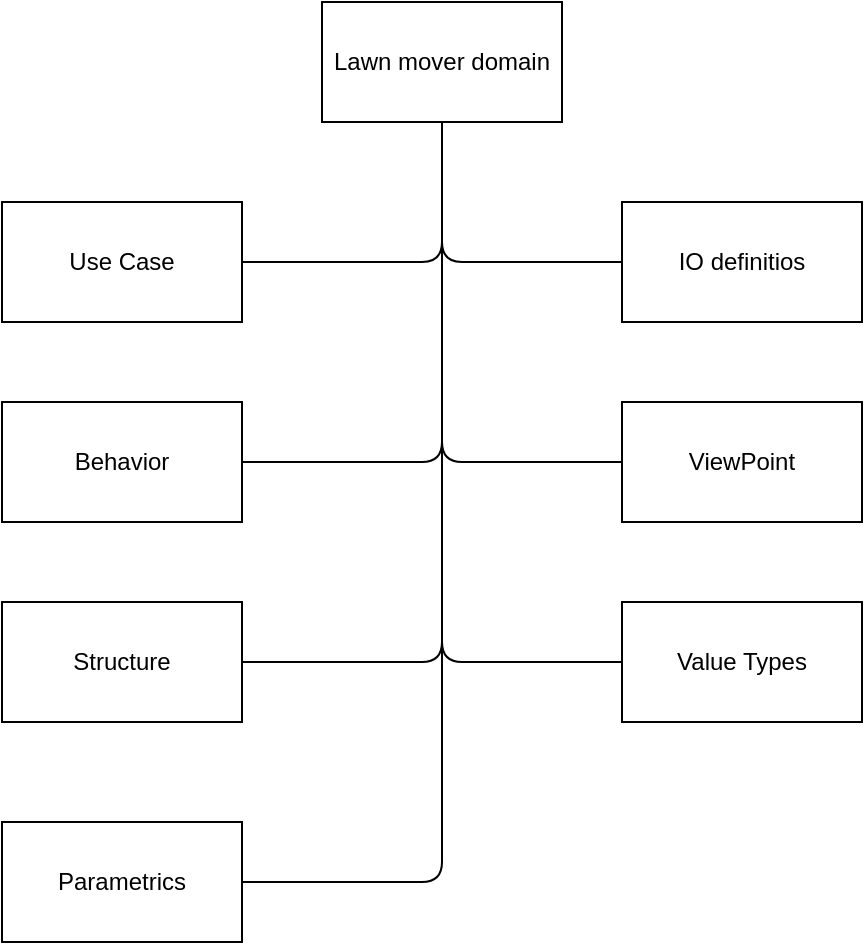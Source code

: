 <mxfile version="10.7.5"><diagram id="Uk1TbzuU6b7Vr26ktTsh" name="Page-1"><mxGraphModel dx="1010" dy="582" grid="1" gridSize="10" guides="1" tooltips="1" connect="1" arrows="1" fold="1" page="1" pageScale="1" pageWidth="827" pageHeight="1169" math="0" shadow="0"><root><mxCell id="0"/><mxCell id="1" parent="0"/><mxCell id="uCMv9Hf6e873aRJzOQfD-16" style="edgeStyle=orthogonalEdgeStyle;rounded=1;orthogonalLoop=1;jettySize=auto;html=1;exitX=0.5;exitY=1;exitDx=0;exitDy=0;entryX=0;entryY=0.5;entryDx=0;entryDy=0;endArrow=none;endFill=0;" parent="1" source="uCMv9Hf6e873aRJzOQfD-1" target="uCMv9Hf6e873aRJzOQfD-6" edge="1"><mxGeometry relative="1" as="geometry"/></mxCell><mxCell id="uCMv9Hf6e873aRJzOQfD-17" style="edgeStyle=orthogonalEdgeStyle;rounded=1;orthogonalLoop=1;jettySize=auto;html=1;exitX=0.5;exitY=1;exitDx=0;exitDy=0;entryX=1;entryY=0.5;entryDx=0;entryDy=0;endArrow=none;endFill=0;" parent="1" source="uCMv9Hf6e873aRJzOQfD-1" target="uCMv9Hf6e873aRJzOQfD-3" edge="1"><mxGeometry relative="1" as="geometry"/></mxCell><mxCell id="uCMv9Hf6e873aRJzOQfD-18" style="edgeStyle=orthogonalEdgeStyle;rounded=1;orthogonalLoop=1;jettySize=auto;html=1;exitX=0.5;exitY=1;exitDx=0;exitDy=0;entryX=0;entryY=0.5;entryDx=0;entryDy=0;endArrow=none;endFill=0;" parent="1" source="uCMv9Hf6e873aRJzOQfD-1" target="uCMv9Hf6e873aRJzOQfD-7" edge="1"><mxGeometry relative="1" as="geometry"/></mxCell><mxCell id="uCMv9Hf6e873aRJzOQfD-19" style="edgeStyle=orthogonalEdgeStyle;rounded=1;orthogonalLoop=1;jettySize=auto;html=1;exitX=0.5;exitY=1;exitDx=0;exitDy=0;entryX=1;entryY=0.5;entryDx=0;entryDy=0;endArrow=none;endFill=0;" parent="1" source="uCMv9Hf6e873aRJzOQfD-1" target="uCMv9Hf6e873aRJzOQfD-4" edge="1"><mxGeometry relative="1" as="geometry"/></mxCell><mxCell id="uCMv9Hf6e873aRJzOQfD-20" style="edgeStyle=orthogonalEdgeStyle;rounded=1;orthogonalLoop=1;jettySize=auto;html=1;exitX=0.5;exitY=1;exitDx=0;exitDy=0;entryX=0;entryY=0.5;entryDx=0;entryDy=0;endArrow=none;endFill=0;" parent="1" source="uCMv9Hf6e873aRJzOQfD-1" target="uCMv9Hf6e873aRJzOQfD-8" edge="1"><mxGeometry relative="1" as="geometry"/></mxCell><mxCell id="uCMv9Hf6e873aRJzOQfD-21" style="edgeStyle=orthogonalEdgeStyle;rounded=1;orthogonalLoop=1;jettySize=auto;html=1;exitX=0.5;exitY=1;exitDx=0;exitDy=0;entryX=1;entryY=0.5;entryDx=0;entryDy=0;endArrow=none;endFill=0;" parent="1" source="uCMv9Hf6e873aRJzOQfD-1" target="uCMv9Hf6e873aRJzOQfD-5" edge="1"><mxGeometry relative="1" as="geometry"/></mxCell><mxCell id="uCMv9Hf6e873aRJzOQfD-1" value="Lawn mover domain" style="rounded=0;whiteSpace=wrap;html=1;" parent="1" vertex="1"><mxGeometry x="320" y="70" width="120" height="60" as="geometry"/></mxCell><mxCell id="uCMv9Hf6e873aRJzOQfD-2" value="Use Case&lt;br&gt;" style="rounded=0;whiteSpace=wrap;html=1;" parent="1" vertex="1"><mxGeometry x="160" y="170" width="120" height="60" as="geometry"/></mxCell><mxCell id="uCMv9Hf6e873aRJzOQfD-3" value="Behavior" style="rounded=0;whiteSpace=wrap;html=1;" parent="1" vertex="1"><mxGeometry x="160" y="270" width="120" height="60" as="geometry"/></mxCell><mxCell id="uCMv9Hf6e873aRJzOQfD-4" value="Structure" style="rounded=0;whiteSpace=wrap;html=1;" parent="1" vertex="1"><mxGeometry x="160" y="370" width="120" height="60" as="geometry"/></mxCell><mxCell id="uCMv9Hf6e873aRJzOQfD-5" value="Parametrics" style="rounded=0;whiteSpace=wrap;html=1;" parent="1" vertex="1"><mxGeometry x="160" y="480" width="120" height="60" as="geometry"/></mxCell><mxCell id="uCMv9Hf6e873aRJzOQfD-6" value="IO definitios" style="rounded=0;whiteSpace=wrap;html=1;" parent="1" vertex="1"><mxGeometry x="470" y="170" width="120" height="60" as="geometry"/></mxCell><mxCell id="uCMv9Hf6e873aRJzOQfD-7" value="ViewPoint" style="rounded=0;whiteSpace=wrap;html=1;" parent="1" vertex="1"><mxGeometry x="470" y="270" width="120" height="60" as="geometry"/></mxCell><mxCell id="uCMv9Hf6e873aRJzOQfD-8" value="Value Types" style="rounded=0;whiteSpace=wrap;html=1;" parent="1" vertex="1"><mxGeometry x="470" y="370" width="120" height="60" as="geometry"/></mxCell><mxCell id="uCMv9Hf6e873aRJzOQfD-14" value="" style="endArrow=none;html=1;exitX=1;exitY=0.5;exitDx=0;exitDy=0;entryX=0.5;entryY=1;entryDx=0;entryDy=0;" parent="1" source="uCMv9Hf6e873aRJzOQfD-2" target="uCMv9Hf6e873aRJzOQfD-1" edge="1"><mxGeometry width="50" height="50" relative="1" as="geometry"><mxPoint x="330" y="220" as="sourcePoint"/><mxPoint x="380" y="170" as="targetPoint"/><Array as="points"><mxPoint x="380" y="200"/></Array></mxGeometry></mxCell></root></mxGraphModel></diagram><diagram id="hBb5IbSa4-ul_Cvlrhrx" name="Requirements"><mxGraphModel dx="1837" dy="533" grid="1" gridSize="10" guides="1" tooltips="1" connect="1" arrows="1" fold="1" page="1" pageScale="1" pageWidth="827" pageHeight="1169" math="0" shadow="0"><root><mxCell id="htdEH__stiTFI_WlqS1_-0"/><mxCell id="htdEH__stiTFI_WlqS1_-1" parent="htdEH__stiTFI_WlqS1_-0"/><mxCell id="htdEH__stiTFI_WlqS1_-2" value="" style="rounded=0;whiteSpace=wrap;html=1;" parent="htdEH__stiTFI_WlqS1_-1" vertex="1"><mxGeometry x="-10" width="840" height="530" as="geometry"/></mxCell><mxCell id="htdEH__stiTFI_WlqS1_-3" value="req[package][Lawn mover system requirements" style="text;html=1;strokeColor=none;fillColor=none;align=center;verticalAlign=middle;whiteSpace=wrap;rounded=0;" parent="htdEH__stiTFI_WlqS1_-1" vertex="1"><mxGeometry x="-10" width="290" height="20" as="geometry"/></mxCell><mxCell id="BSqstr0fbZ7Q6cVHrmj9-0" value="&amp;lt;&amp;lt;requirement&amp;gt;&amp;gt;&lt;br&gt;Lawn mover specification&lt;br&gt;" style="rounded=0;whiteSpace=wrap;html=1;" parent="htdEH__stiTFI_WlqS1_-1" vertex="1"><mxGeometry x="300" y="40" width="160" height="60" as="geometry"/></mxCell><mxCell id="BSqstr0fbZ7Q6cVHrmj9-17" style="edgeStyle=orthogonalEdgeStyle;rounded=0;orthogonalLoop=1;jettySize=auto;html=1;exitX=0.5;exitY=0;exitDx=0;exitDy=0;endArrow=none;endFill=0;" parent="htdEH__stiTFI_WlqS1_-1" source="BSqstr0fbZ7Q6cVHrmj9-1" edge="1"><mxGeometry relative="1" as="geometry"><mxPoint x="380" y="100" as="targetPoint"/></mxGeometry></mxCell><mxCell id="BSqstr0fbZ7Q6cVHrmj9-1" value="&lt;span&gt;&amp;lt;&amp;lt;requirement&amp;gt;&amp;gt;&lt;br&gt;Instumental perfomance&lt;br&gt;&lt;/span&gt;" style="rounded=0;whiteSpace=wrap;html=1;" parent="htdEH__stiTFI_WlqS1_-1" vertex="1"><mxGeometry x="90" y="160" width="140" height="60" as="geometry"/></mxCell><mxCell id="BSqstr0fbZ7Q6cVHrmj9-22" style="edgeStyle=orthogonalEdgeStyle;rounded=0;orthogonalLoop=1;jettySize=auto;html=1;exitX=0;exitY=0.5;exitDx=0;exitDy=0;entryX=0.5;entryY=1;entryDx=0;entryDy=0;endArrow=circlePlus;endFill=0;" parent="htdEH__stiTFI_WlqS1_-1" source="BSqstr0fbZ7Q6cVHrmj9-2" target="BSqstr0fbZ7Q6cVHrmj9-0" edge="1"><mxGeometry relative="1" as="geometry"><Array as="points"><mxPoint x="550" y="160"/><mxPoint x="550" y="130"/><mxPoint x="380" y="130"/></Array></mxGeometry></mxCell><mxCell id="BSqstr0fbZ7Q6cVHrmj9-2" value="&lt;span&gt;&amp;lt;&amp;lt;requirement&amp;gt;&amp;gt;&lt;br&gt;Production Cost&lt;br&gt;300 - 1200$&lt;br&gt;&lt;/span&gt;" style="rounded=0;whiteSpace=wrap;html=1;flipV=1;" parent="htdEH__stiTFI_WlqS1_-1" vertex="1"><mxGeometry x="630" y="130" width="120" height="60" as="geometry"/></mxCell><mxCell id="BSqstr0fbZ7Q6cVHrmj9-24" style="edgeStyle=orthogonalEdgeStyle;rounded=0;orthogonalLoop=1;jettySize=auto;html=1;exitX=0;exitY=0.5;exitDx=0;exitDy=0;endArrow=none;endFill=0;" parent="htdEH__stiTFI_WlqS1_-1" source="BSqstr0fbZ7Q6cVHrmj9-4" edge="1"><mxGeometry relative="1" as="geometry"><mxPoint x="550" y="160" as="targetPoint"/></mxGeometry></mxCell><mxCell id="BSqstr0fbZ7Q6cVHrmj9-4" value="&lt;span&gt;&amp;lt;&amp;lt;requirement&amp;gt;&amp;gt;&lt;br&gt;User safety&lt;br&gt;80- 100% of blades cover&lt;br&gt;&lt;/span&gt;" style="rounded=0;whiteSpace=wrap;html=1;flipV=1;" parent="htdEH__stiTFI_WlqS1_-1" vertex="1"><mxGeometry x="630" y="237" width="120" height="60" as="geometry"/></mxCell><mxCell id="BSqstr0fbZ7Q6cVHrmj9-25" style="edgeStyle=orthogonalEdgeStyle;rounded=0;orthogonalLoop=1;jettySize=auto;html=1;exitX=0;exitY=0.5;exitDx=0;exitDy=0;endArrow=none;endFill=0;" parent="htdEH__stiTFI_WlqS1_-1" source="BSqstr0fbZ7Q6cVHrmj9-5" edge="1"><mxGeometry relative="1" as="geometry"><mxPoint x="550" y="260" as="targetPoint"/></mxGeometry></mxCell><mxCell id="BSqstr0fbZ7Q6cVHrmj9-5" value="&lt;span&gt;&amp;lt;&amp;lt;requirement&amp;gt;&amp;gt;&lt;br&gt;Emissions&lt;br&gt;&lt;/span&gt;0-50 lbs a year&lt;span&gt;&lt;br&gt;&lt;/span&gt;" style="rounded=0;whiteSpace=wrap;html=1;flipV=1;" parent="htdEH__stiTFI_WlqS1_-1" vertex="1"><mxGeometry x="630" y="343" width="120" height="60" as="geometry"/></mxCell><mxCell id="BSqstr0fbZ7Q6cVHrmj9-26" style="edgeStyle=orthogonalEdgeStyle;rounded=0;orthogonalLoop=1;jettySize=auto;html=1;exitX=0;exitY=0.5;exitDx=0;exitDy=0;endArrow=none;endFill=0;" parent="htdEH__stiTFI_WlqS1_-1" source="BSqstr0fbZ7Q6cVHrmj9-6" edge="1"><mxGeometry relative="1" as="geometry"><mxPoint x="550" y="370" as="targetPoint"/></mxGeometry></mxCell><mxCell id="BSqstr0fbZ7Q6cVHrmj9-6" value="&lt;span&gt;&amp;lt;&amp;lt;requirement&amp;gt;&amp;gt;&lt;br&gt;Fuel efficiency&lt;br&gt;0.5-5 liters/hour&lt;br&gt;&lt;/span&gt;" style="rounded=0;whiteSpace=wrap;html=1;flipV=1;" parent="htdEH__stiTFI_WlqS1_-1" vertex="1"><mxGeometry x="630" y="450" width="120" height="60" as="geometry"/></mxCell><mxCell id="BSqstr0fbZ7Q6cVHrmj9-16" style="edgeStyle=orthogonalEdgeStyle;rounded=0;orthogonalLoop=1;jettySize=auto;html=1;exitX=0.5;exitY=0;exitDx=0;exitDy=0;entryX=0.5;entryY=1;entryDx=0;entryDy=0;endArrow=none;endFill=0;" parent="htdEH__stiTFI_WlqS1_-1" source="BSqstr0fbZ7Q6cVHrmj9-7" target="BSqstr0fbZ7Q6cVHrmj9-0" edge="1"><mxGeometry relative="1" as="geometry"/></mxCell><mxCell id="BSqstr0fbZ7Q6cVHrmj9-7" value="&lt;span&gt;&amp;lt;&amp;lt;requirement&amp;gt;&amp;gt;&lt;br&gt;Usage comfortability&lt;br&gt;&lt;/span&gt;" style="rounded=0;whiteSpace=wrap;html=1;" parent="htdEH__stiTFI_WlqS1_-1" vertex="1"><mxGeometry x="320" y="160" width="120" height="60" as="geometry"/></mxCell><mxCell id="BSqstr0fbZ7Q6cVHrmj9-20" style="edgeStyle=orthogonalEdgeStyle;rounded=0;orthogonalLoop=1;jettySize=auto;html=1;exitX=0;exitY=0.5;exitDx=0;exitDy=0;entryX=0.25;entryY=1;entryDx=0;entryDy=0;endArrow=circlePlus;endFill=0;" parent="htdEH__stiTFI_WlqS1_-1" source="BSqstr0fbZ7Q6cVHrmj9-9" target="BSqstr0fbZ7Q6cVHrmj9-7" edge="1"><mxGeometry relative="1" as="geometry"/></mxCell><mxCell id="BSqstr0fbZ7Q6cVHrmj9-9" value="&lt;span&gt;&amp;lt;&amp;lt;requirement&amp;gt;&amp;gt;&lt;br&gt;Noise&lt;br&gt;50 - 85 dBa&lt;br&gt;&lt;/span&gt;" style="rounded=0;whiteSpace=wrap;html=1;" parent="htdEH__stiTFI_WlqS1_-1" vertex="1"><mxGeometry x="380" y="260" width="120" height="60" as="geometry"/></mxCell><mxCell id="BSqstr0fbZ7Q6cVHrmj9-21" style="edgeStyle=orthogonalEdgeStyle;rounded=0;orthogonalLoop=1;jettySize=auto;html=1;exitX=0;exitY=0.5;exitDx=0;exitDy=0;endArrow=circlePlus;endFill=0;" parent="htdEH__stiTFI_WlqS1_-1" source="BSqstr0fbZ7Q6cVHrmj9-10" edge="1"><mxGeometry relative="1" as="geometry"><mxPoint x="350" y="220" as="targetPoint"/></mxGeometry></mxCell><mxCell id="BSqstr0fbZ7Q6cVHrmj9-10" value="&amp;lt;&amp;lt;requirement&amp;gt;&amp;gt;&lt;br&gt;Vibration&lt;br&gt;1,15 - 2 m(s&lt;sup&gt;2&lt;/sup&gt;)&lt;sup&gt;-1&lt;/sup&gt;&lt;br&gt;" style="rounded=0;whiteSpace=wrap;html=1;" parent="htdEH__stiTFI_WlqS1_-1" vertex="1"><mxGeometry x="380" y="340" width="120" height="60" as="geometry"/></mxCell><mxCell id="BSqstr0fbZ7Q6cVHrmj9-18" style="edgeStyle=orthogonalEdgeStyle;rounded=0;orthogonalLoop=1;jettySize=auto;html=1;exitX=0;exitY=0.5;exitDx=0;exitDy=0;entryX=0;entryY=0.5;entryDx=0;entryDy=0;endArrow=circlePlus;endFill=0;" parent="htdEH__stiTFI_WlqS1_-1" source="BSqstr0fbZ7Q6cVHrmj9-11" target="BSqstr0fbZ7Q6cVHrmj9-1" edge="1"><mxGeometry relative="1" as="geometry"/></mxCell><mxCell id="BSqstr0fbZ7Q6cVHrmj9-11" value="&lt;span&gt;&amp;lt;&amp;lt;requirement&amp;gt;&amp;gt;&lt;br&gt;Engine power&lt;br&gt;2-7 h.p.&lt;br&gt;&lt;/span&gt;" style="rounded=0;whiteSpace=wrap;html=1;" parent="htdEH__stiTFI_WlqS1_-1" vertex="1"><mxGeometry x="100" y="260" width="120" height="60" as="geometry"/></mxCell><mxCell id="BSqstr0fbZ7Q6cVHrmj9-19" style="edgeStyle=orthogonalEdgeStyle;rounded=0;orthogonalLoop=1;jettySize=auto;html=1;exitX=0;exitY=0.5;exitDx=0;exitDy=0;endArrow=none;endFill=0;" parent="htdEH__stiTFI_WlqS1_-1" source="BSqstr0fbZ7Q6cVHrmj9-12" edge="1"><mxGeometry relative="1" as="geometry"><mxPoint x="70" y="200" as="targetPoint"/></mxGeometry></mxCell><mxCell id="BSqstr0fbZ7Q6cVHrmj9-12" value="&lt;span&gt;&amp;lt;&amp;lt;requirement&amp;gt;&amp;gt;&lt;br&gt;Cutting width&lt;br&gt;10-100 sm&lt;br&gt;&lt;/span&gt;" style="rounded=0;whiteSpace=wrap;html=1;" parent="htdEH__stiTFI_WlqS1_-1" vertex="1"><mxGeometry x="100" y="340" width="120" height="60" as="geometry"/></mxCell><mxCell id="oqf-1nHwM8GOGBPTHClR-1" style="edgeStyle=orthogonalEdgeStyle;rounded=0;orthogonalLoop=1;jettySize=auto;html=1;exitX=0;exitY=0.5;exitDx=0;exitDy=0;startArrow=none;startFill=0;endArrow=none;endFill=0;" parent="htdEH__stiTFI_WlqS1_-1" source="oqf-1nHwM8GOGBPTHClR-0" edge="1"><mxGeometry relative="1" as="geometry"><mxPoint x="70" y="370" as="targetPoint"/></mxGeometry></mxCell><mxCell id="oqf-1nHwM8GOGBPTHClR-0" value="&lt;span&gt;&amp;lt;&amp;lt;requirement&amp;gt;&amp;gt;&lt;br&gt;Cutting height&lt;br&gt;5-15 sm&lt;br&gt;&lt;/span&gt;" style="rounded=0;whiteSpace=wrap;html=1;" parent="htdEH__stiTFI_WlqS1_-1" vertex="1"><mxGeometry x="100" y="420" width="120" height="60" as="geometry"/></mxCell></root></mxGraphModel></diagram><diagram id="9TP0sGR4fczjVdCv1ZEy" name="Structure"><mxGraphModel dx="1837" dy="533" grid="1" gridSize="10" guides="1" tooltips="1" connect="1" arrows="1" fold="1" page="1" pageScale="1" pageWidth="827" pageHeight="1169" math="0" shadow="0"><root><mxCell id="Uxz_MZq0z7ZtGrZlw1n5-0"/><mxCell id="Uxz_MZq0z7ZtGrZlw1n5-1" parent="Uxz_MZq0z7ZtGrZlw1n5-0"/><mxCell id="Uxz_MZq0z7ZtGrZlw1n5-4" value="&amp;lt;&amp;lt;block&amp;gt;&amp;gt;&lt;br&gt;Operator&lt;br&gt;" style="rounded=0;whiteSpace=wrap;html=1;flipH=1;flipV=0;" parent="Uxz_MZq0z7ZtGrZlw1n5-1" vertex="1"><mxGeometry x="164" y="120" width="120" height="60" as="geometry"/></mxCell><mxCell id="UMt0VTs_8UU1IHnyFj0E-13" style="edgeStyle=orthogonalEdgeStyle;rounded=0;orthogonalLoop=1;jettySize=auto;html=1;exitX=0.25;exitY=1;exitDx=0;exitDy=0;startArrow=diamondThin;startFill=1;" parent="Uxz_MZq0z7ZtGrZlw1n5-1" source="Uxz_MZq0z7ZtGrZlw1n5-6" target="UMt0VTs_8UU1IHnyFj0E-1" edge="1"><mxGeometry relative="1" as="geometry"/></mxCell><mxCell id="UMt0VTs_8UU1IHnyFj0E-14" style="edgeStyle=orthogonalEdgeStyle;rounded=0;orthogonalLoop=1;jettySize=auto;html=1;exitX=0.75;exitY=1;exitDx=0;exitDy=0;startArrow=diamondThin;startFill=1;" parent="Uxz_MZq0z7ZtGrZlw1n5-1" source="Uxz_MZq0z7ZtGrZlw1n5-6" target="UMt0VTs_8UU1IHnyFj0E-2" edge="1"><mxGeometry relative="1" as="geometry"><Array as="points"><mxPoint x="414" y="200"/><mxPoint x="480" y="200"/></Array></mxGeometry></mxCell><mxCell id="Uxz_MZq0z7ZtGrZlw1n5-6" value="&amp;lt;&amp;lt;block&amp;gt;&amp;gt;&lt;br&gt;Energy source&lt;br&gt;" style="rounded=0;whiteSpace=wrap;html=1;flipH=1;flipV=0;" parent="Uxz_MZq0z7ZtGrZlw1n5-1" vertex="1"><mxGeometry x="323.5" y="120" width="120" height="60" as="geometry"/></mxCell><mxCell id="Uxz_MZq0z7ZtGrZlw1n5-15" value="&amp;lt;&amp;lt;block&amp;gt;&amp;gt;&lt;br&gt;Moving system&lt;br&gt;" style="rounded=0;whiteSpace=wrap;html=1;flipH=1;flipV=0;" parent="Uxz_MZq0z7ZtGrZlw1n5-1" vertex="1"><mxGeometry x="1040" y="120" width="120" height="60" as="geometry"/></mxCell><mxCell id="50ez1lsgItnPNCDQx_Y4-3" style="edgeStyle=orthogonalEdgeStyle;rounded=0;orthogonalLoop=1;jettySize=auto;html=1;exitX=0.25;exitY=1;exitDx=0;exitDy=0;entryX=0.5;entryY=0;entryDx=0;entryDy=0;startArrow=diamondThin;startFill=1;" parent="Uxz_MZq0z7ZtGrZlw1n5-1" source="Uxz_MZq0z7ZtGrZlw1n5-17" target="Uxz_MZq0z7ZtGrZlw1n5-21" edge="1"><mxGeometry relative="1" as="geometry"/></mxCell><mxCell id="50ez1lsgItnPNCDQx_Y4-4" style="edgeStyle=orthogonalEdgeStyle;rounded=0;orthogonalLoop=1;jettySize=auto;html=1;exitX=0.75;exitY=1;exitDx=0;exitDy=0;startArrow=diamondThin;startFill=1;" parent="Uxz_MZq0z7ZtGrZlw1n5-1" source="Uxz_MZq0z7ZtGrZlw1n5-17" target="Uxz_MZq0z7ZtGrZlw1n5-20" edge="1"><mxGeometry relative="1" as="geometry"/></mxCell><mxCell id="Uxz_MZq0z7ZtGrZlw1n5-17" value="&amp;lt;&amp;lt;block&amp;gt;&amp;gt;&lt;br&gt;Physical environment&lt;br&gt;" style="rounded=0;whiteSpace=wrap;html=1;flipH=1;flipV=0;" parent="Uxz_MZq0z7ZtGrZlw1n5-1" vertex="1"><mxGeometry x="716" y="120" width="120" height="60" as="geometry"/></mxCell><mxCell id="UMt0VTs_8UU1IHnyFj0E-10" style="edgeStyle=orthogonalEdgeStyle;rounded=0;orthogonalLoop=1;jettySize=auto;html=1;exitX=0.25;exitY=1;exitDx=0;exitDy=0;startArrow=diamondThin;startFill=1;" parent="Uxz_MZq0z7ZtGrZlw1n5-1" source="Uxz_MZq0z7ZtGrZlw1n5-23" target="UMt0VTs_8UU1IHnyFj0E-9" edge="1"><mxGeometry relative="1" as="geometry"/></mxCell><mxCell id="UMt0VTs_8UU1IHnyFj0E-11" style="edgeStyle=orthogonalEdgeStyle;rounded=0;orthogonalLoop=1;jettySize=auto;html=1;exitX=0.75;exitY=1;exitDx=0;exitDy=0;startArrow=diamondThin;startFill=1;" parent="Uxz_MZq0z7ZtGrZlw1n5-1" source="Uxz_MZq0z7ZtGrZlw1n5-23" target="UMt0VTs_8UU1IHnyFj0E-7" edge="1"><mxGeometry relative="1" as="geometry"/></mxCell><mxCell id="UMt0VTs_8UU1IHnyFj0E-12" style="edgeStyle=orthogonalEdgeStyle;rounded=0;orthogonalLoop=1;jettySize=auto;html=1;exitX=0.5;exitY=1;exitDx=0;exitDy=0;startArrow=diamondThin;startFill=1;" parent="Uxz_MZq0z7ZtGrZlw1n5-1" source="Uxz_MZq0z7ZtGrZlw1n5-23" target="UMt0VTs_8UU1IHnyFj0E-8" edge="1"><mxGeometry relative="1" as="geometry"/></mxCell><mxCell id="Uxz_MZq0z7ZtGrZlw1n5-23" value="&amp;lt;&amp;lt;block&amp;gt;&amp;gt;&lt;br&gt;Cutting system&lt;br&gt;" style="rounded=0;whiteSpace=wrap;html=1;flipH=1;flipV=0;" parent="Uxz_MZq0z7ZtGrZlw1n5-1" vertex="1"><mxGeometry x="523.5" y="290" width="120" height="60" as="geometry"/></mxCell><mxCell id="Uxz_MZq0z7ZtGrZlw1n5-5" style="edgeStyle=orthogonalEdgeStyle;rounded=0;orthogonalLoop=1;jettySize=auto;html=1;exitX=0;exitY=0.5;exitDx=0;exitDy=0;entryX=0.5;entryY=0;entryDx=0;entryDy=0;endArrow=classic;endFill=1;startArrow=diamondThin;startFill=1;" parent="Uxz_MZq0z7ZtGrZlw1n5-1" source="Uxz_MZq0z7ZtGrZlw1n5-3" target="Uxz_MZq0z7ZtGrZlw1n5-4" edge="1"><mxGeometry relative="1" as="geometry"/></mxCell><mxCell id="Uxz_MZq0z7ZtGrZlw1n5-34" style="edgeStyle=orthogonalEdgeStyle;rounded=0;orthogonalLoop=1;jettySize=auto;html=1;exitX=1;exitY=0.25;exitDx=0;exitDy=0;entryX=0.5;entryY=0;entryDx=0;entryDy=0;startArrow=diamondThin;startFill=1;endArrow=classic;endFill=1;" parent="Uxz_MZq0z7ZtGrZlw1n5-1" source="Uxz_MZq0z7ZtGrZlw1n5-3" target="Uxz_MZq0z7ZtGrZlw1n5-15" edge="1"><mxGeometry relative="1" as="geometry"/></mxCell><mxCell id="Uxz_MZq0z7ZtGrZlw1n5-35" style="edgeStyle=orthogonalEdgeStyle;rounded=0;orthogonalLoop=1;jettySize=auto;html=1;exitX=1;exitY=0.5;exitDx=0;exitDy=0;entryX=0.5;entryY=0;entryDx=0;entryDy=0;startArrow=diamondThin;startFill=1;endArrow=classic;endFill=1;" parent="Uxz_MZq0z7ZtGrZlw1n5-1" source="Uxz_MZq0z7ZtGrZlw1n5-3" target="Uxz_MZq0z7ZtGrZlw1n5-17" edge="1"><mxGeometry relative="1" as="geometry"/></mxCell><mxCell id="50ez1lsgItnPNCDQx_Y4-5" style="edgeStyle=orthogonalEdgeStyle;rounded=0;orthogonalLoop=1;jettySize=auto;html=1;exitX=0;exitY=0.75;exitDx=0;exitDy=0;startArrow=diamondThin;startFill=1;" parent="Uxz_MZq0z7ZtGrZlw1n5-1" source="Uxz_MZq0z7ZtGrZlw1n5-3" target="50ez1lsgItnPNCDQx_Y4-1" edge="1"><mxGeometry relative="1" as="geometry"/></mxCell><mxCell id="L5GRdFpkCszO8Ynf099J-0" style="edgeStyle=orthogonalEdgeStyle;rounded=0;orthogonalLoop=1;jettySize=auto;html=1;exitX=0.25;exitY=1;exitDx=0;exitDy=0;entryX=0.5;entryY=0;entryDx=0;entryDy=0;startArrow=diamondThin;startFill=1;endArrow=classic;endFill=1;" parent="Uxz_MZq0z7ZtGrZlw1n5-1" source="Uxz_MZq0z7ZtGrZlw1n5-3" target="Uxz_MZq0z7ZtGrZlw1n5-6" edge="1"><mxGeometry relative="1" as="geometry"><Array as="points"><mxPoint x="400" y="100"/><mxPoint x="383" y="100"/></Array></mxGeometry></mxCell><mxCell id="L5GRdFpkCszO8Ynf099J-1" style="edgeStyle=orthogonalEdgeStyle;rounded=0;orthogonalLoop=1;jettySize=auto;html=1;exitX=1;exitY=0.75;exitDx=0;exitDy=0;entryX=0.5;entryY=0;entryDx=0;entryDy=0;startArrow=diamondThin;startFill=1;endArrow=classic;endFill=1;" parent="Uxz_MZq0z7ZtGrZlw1n5-1" source="Uxz_MZq0z7ZtGrZlw1n5-3" target="iQMJERuS26eEq4tB4rqI-3" edge="1"><mxGeometry relative="1" as="geometry"/></mxCell><mxCell id="L5GRdFpkCszO8Ynf099J-2" style="edgeStyle=orthogonalEdgeStyle;rounded=0;orthogonalLoop=1;jettySize=auto;html=1;exitX=0.75;exitY=1;exitDx=0;exitDy=0;entryX=0.5;entryY=0;entryDx=0;entryDy=0;startArrow=diamondThin;startFill=1;endArrow=classic;endFill=1;" parent="Uxz_MZq0z7ZtGrZlw1n5-1" source="Uxz_MZq0z7ZtGrZlw1n5-3" target="Uxz_MZq0z7ZtGrZlw1n5-23" edge="1"><mxGeometry relative="1" as="geometry"><Array as="points"><mxPoint x="460" y="190"/><mxPoint x="584" y="190"/></Array></mxGeometry></mxCell><mxCell id="Uxz_MZq0z7ZtGrZlw1n5-3" value="&amp;lt;&amp;lt;block&amp;gt;&amp;gt;&lt;br&gt;Lawn mower&amp;nbsp;&lt;br&gt;" style="rounded=0;whiteSpace=wrap;html=1;" parent="Uxz_MZq0z7ZtGrZlw1n5-1" vertex="1"><mxGeometry x="370" y="30" width="120" height="60" as="geometry"/></mxCell><mxCell id="Uxz_MZq0z7ZtGrZlw1n5-20" value="&amp;lt;&amp;lt;block&amp;gt;&amp;gt;&lt;br&gt;Lawn&lt;br&gt;" style="rounded=0;whiteSpace=wrap;html=1;" parent="Uxz_MZq0z7ZtGrZlw1n5-1" vertex="1"><mxGeometry x="810" y="220" width="120" height="60" as="geometry"/></mxCell><mxCell id="Uxz_MZq0z7ZtGrZlw1n5-21" value="&amp;lt;&amp;lt;block&amp;gt;&amp;gt;&lt;br&gt;Ground&lt;br&gt;" style="rounded=0;whiteSpace=wrap;html=1;" parent="Uxz_MZq0z7ZtGrZlw1n5-1" vertex="1"><mxGeometry x="630" y="220" width="120" height="60" as="geometry"/></mxCell><mxCell id="45a6J9V3Ujbn_XpbwD4T-18" style="edgeStyle=orthogonalEdgeStyle;rounded=0;orthogonalLoop=1;jettySize=auto;html=1;exitX=0.25;exitY=1;exitDx=0;exitDy=0;entryX=0.5;entryY=0;entryDx=0;entryDy=0;startArrow=diamondThin;startFill=1;" parent="Uxz_MZq0z7ZtGrZlw1n5-1" edge="1"><mxGeometry relative="1" as="geometry"><mxPoint x="75.588" y="365.588" as="targetPoint"/></mxGeometry></mxCell><mxCell id="45a6J9V3Ujbn_XpbwD4T-21" style="edgeStyle=orthogonalEdgeStyle;rounded=0;orthogonalLoop=1;jettySize=auto;html=1;exitX=0.25;exitY=1;exitDx=0;exitDy=0;entryX=0.5;entryY=0;entryDx=0;entryDy=0;startArrow=diamondThin;startFill=1;" parent="Uxz_MZq0z7ZtGrZlw1n5-1" edge="1"><mxGeometry relative="1" as="geometry"><mxPoint x="212.059" y="365.588" as="targetPoint"/></mxGeometry></mxCell><mxCell id="45a6J9V3Ujbn_XpbwD4T-22" style="edgeStyle=orthogonalEdgeStyle;rounded=0;orthogonalLoop=1;jettySize=auto;html=1;exitX=0.75;exitY=1;exitDx=0;exitDy=0;entryX=0.5;entryY=0;entryDx=0;entryDy=0;startArrow=diamondThin;startFill=1;" parent="Uxz_MZq0z7ZtGrZlw1n5-1" edge="1"><mxGeometry relative="1" as="geometry"><mxPoint x="348.529" y="365.588" as="targetPoint"/></mxGeometry></mxCell><mxCell id="45a6J9V3Ujbn_XpbwD4T-23" style="edgeStyle=orthogonalEdgeStyle;rounded=0;orthogonalLoop=1;jettySize=auto;html=1;exitX=0.75;exitY=1;exitDx=0;exitDy=0;startArrow=diamondThin;startFill=1;" parent="Uxz_MZq0z7ZtGrZlw1n5-1" edge="1"><mxGeometry relative="1" as="geometry"><mxPoint x="485" y="365" as="targetPoint"/></mxGeometry></mxCell><mxCell id="50ez1lsgItnPNCDQx_Y4-1" value="&amp;lt;&amp;lt;block&amp;gt;&amp;gt;&lt;br&gt;Additional systems&lt;br&gt;" style="rounded=0;whiteSpace=wrap;html=1;flipH=1;flipV=0;" parent="Uxz_MZq0z7ZtGrZlw1n5-1" vertex="1"><mxGeometry x="-51" y="120" width="120" height="60" as="geometry"/></mxCell><mxCell id="UMt0VTs_8UU1IHnyFj0E-1" value="&amp;lt;&amp;lt;block&amp;gt;&amp;gt;&lt;br&gt;Fuel&lt;br&gt;" style="rounded=0;whiteSpace=wrap;html=1;" parent="Uxz_MZq0z7ZtGrZlw1n5-1" vertex="1"><mxGeometry x="243.5" y="210" width="120" height="60" as="geometry"/></mxCell><mxCell id="UMt0VTs_8UU1IHnyFj0E-2" value="&amp;lt;&amp;lt;block&amp;gt;&amp;gt;&lt;br&gt;Electricity&lt;br&gt;" style="rounded=0;whiteSpace=wrap;html=1;" parent="Uxz_MZq0z7ZtGrZlw1n5-1" vertex="1"><mxGeometry x="420" y="210" width="120" height="60" as="geometry"/></mxCell><mxCell id="UMt0VTs_8UU1IHnyFj0E-7" value="&amp;lt;&amp;lt;block&amp;gt;&amp;gt;&lt;br&gt;String&lt;br&gt;" style="rounded=0;whiteSpace=wrap;html=1;" parent="Uxz_MZq0z7ZtGrZlw1n5-1" vertex="1"><mxGeometry x="603.5" y="410" width="120" height="60" as="geometry"/></mxCell><mxCell id="UMt0VTs_8UU1IHnyFj0E-8" value="&amp;lt;&amp;lt;block&amp;gt;&amp;gt;&lt;br&gt;Chain&lt;br&gt;" style="rounded=0;whiteSpace=wrap;html=1;" parent="Uxz_MZq0z7ZtGrZlw1n5-1" vertex="1"><mxGeometry x="523.5" y="510" width="120" height="60" as="geometry"/></mxCell><mxCell id="UMt0VTs_8UU1IHnyFj0E-9" value="&amp;lt;&amp;lt;block&amp;gt;&amp;gt;&lt;br&gt;Blades&lt;br&gt;" style="rounded=0;whiteSpace=wrap;html=1;" parent="Uxz_MZq0z7ZtGrZlw1n5-1" vertex="1"><mxGeometry x="443.5" y="410" width="120" height="60" as="geometry"/></mxCell><mxCell id="UMt0VTs_8UU1IHnyFj0E-15" value="&amp;lt;&amp;lt;block&amp;gt;&amp;gt;&lt;br&gt;Wheels&lt;br&gt;" style="rounded=0;whiteSpace=wrap;html=1;" parent="Uxz_MZq0z7ZtGrZlw1n5-1" vertex="1"><mxGeometry x="965" y="220" width="120" height="60" as="geometry"/></mxCell><mxCell id="UMt0VTs_8UU1IHnyFj0E-16" value="&amp;lt;&amp;lt;block&amp;gt;&amp;gt;&lt;br&gt;Arms&lt;br&gt;" style="rounded=0;whiteSpace=wrap;html=1;" parent="Uxz_MZq0z7ZtGrZlw1n5-1" vertex="1"><mxGeometry x="1110" y="220" width="120" height="60" as="geometry"/></mxCell><mxCell id="iQMJERuS26eEq4tB4rqI-3" value="&amp;lt;&amp;lt;block&amp;gt;&amp;gt;&lt;br&gt;Transmission&lt;br&gt;" style="rounded=0;whiteSpace=wrap;html=1;" parent="Uxz_MZq0z7ZtGrZlw1n5-1" vertex="1"><mxGeometry x="520" y="120" width="120" height="60" as="geometry"/></mxCell></root></mxGraphModel></diagram><diagram id="3cZhH-8gpU1Xw744z4RS" name="Use Case"><mxGraphModel dx="1010" dy="533" grid="1" gridSize="10" guides="1" tooltips="1" connect="1" arrows="1" fold="1" page="1" pageScale="1" pageWidth="827" pageHeight="1169" math="0" shadow="0"><root><mxCell id="7ZvsTWb1St9LuSG2hWwn-0"/><mxCell id="7ZvsTWb1St9LuSG2hWwn-1" parent="7ZvsTWb1St9LuSG2hWwn-0"/><mxCell id="7ZvsTWb1St9LuSG2hWwn-5" value="" style="rounded=0;whiteSpace=wrap;html=1;" parent="7ZvsTWb1St9LuSG2hWwn-1" vertex="1"><mxGeometry x="320" y="31" width="480" height="545" as="geometry"/></mxCell><mxCell id="Wgkl6dabAhJT0WGSOfwU-3" style="edgeStyle=none;rounded=0;orthogonalLoop=1;jettySize=auto;html=1;exitX=1;exitY=0.333;exitDx=0;exitDy=0;exitPerimeter=0;entryX=0;entryY=0.5;entryDx=0;entryDy=0;startArrow=none;startFill=0;endArrow=classicThin;endFill=1;" parent="7ZvsTWb1St9LuSG2hWwn-1" source="7ZvsTWb1St9LuSG2hWwn-2" target="7ZvsTWb1St9LuSG2hWwn-13" edge="1"><mxGeometry relative="1" as="geometry"/></mxCell><mxCell id="Wgkl6dabAhJT0WGSOfwU-4" style="edgeStyle=none;rounded=0;orthogonalLoop=1;jettySize=auto;html=1;exitX=1;exitY=0.333;exitDx=0;exitDy=0;exitPerimeter=0;entryX=0;entryY=0.5;entryDx=0;entryDy=0;startArrow=none;startFill=0;endArrow=classicThin;endFill=1;" parent="7ZvsTWb1St9LuSG2hWwn-1" source="7ZvsTWb1St9LuSG2hWwn-2" target="7ZvsTWb1St9LuSG2hWwn-11" edge="1"><mxGeometry relative="1" as="geometry"/></mxCell><mxCell id="Wgkl6dabAhJT0WGSOfwU-5" style="edgeStyle=none;rounded=0;orthogonalLoop=1;jettySize=auto;html=1;exitX=1;exitY=0.333;exitDx=0;exitDy=0;exitPerimeter=0;entryX=0;entryY=0.5;entryDx=0;entryDy=0;startArrow=none;startFill=0;endArrow=classicThin;endFill=1;" parent="7ZvsTWb1St9LuSG2hWwn-1" source="7ZvsTWb1St9LuSG2hWwn-2" target="7ZvsTWb1St9LuSG2hWwn-8" edge="1"><mxGeometry relative="1" as="geometry"/></mxCell><mxCell id="XwJwKlZEfrvuVXsoZ7an-1" style="rounded=0;orthogonalLoop=1;jettySize=auto;html=1;exitX=1;exitY=0.333;exitDx=0;exitDy=0;exitPerimeter=0;entryX=0;entryY=0.5;entryDx=0;entryDy=0;startArrow=none;startFill=0;endArrow=classicThin;endFill=1;" parent="7ZvsTWb1St9LuSG2hWwn-1" source="7ZvsTWb1St9LuSG2hWwn-2" target="XwJwKlZEfrvuVXsoZ7an-0" edge="1"><mxGeometry relative="1" as="geometry"/></mxCell><mxCell id="7ZvsTWb1St9LuSG2hWwn-2" value="User&lt;br&gt;" style="shape=umlActor;verticalLabelPosition=bottom;labelBackgroundColor=#ffffff;verticalAlign=top;html=1;" parent="7ZvsTWb1St9LuSG2hWwn-1" vertex="1"><mxGeometry x="240" y="240" width="30" height="60" as="geometry"/></mxCell><mxCell id="7ZvsTWb1St9LuSG2hWwn-14" style="rounded=0;orthogonalLoop=1;jettySize=auto;html=1;exitX=0;exitY=0.5;exitDx=0;exitDy=0;startArrow=none;startFill=0;endArrow=block;endFill=0;" parent="7ZvsTWb1St9LuSG2hWwn-1" source="7ZvsTWb1St9LuSG2hWwn-6" target="7ZvsTWb1St9LuSG2hWwn-13" edge="1"><mxGeometry relative="1" as="geometry"/></mxCell><mxCell id="7ZvsTWb1St9LuSG2hWwn-6" value="Turn on the power" style="ellipse;whiteSpace=wrap;html=1;" parent="7ZvsTWb1St9LuSG2hWwn-1" vertex="1"><mxGeometry x="560" y="222" width="90" height="60" as="geometry"/></mxCell><mxCell id="7ZvsTWb1St9LuSG2hWwn-8" value="End using" style="ellipse;whiteSpace=wrap;html=1;" parent="7ZvsTWb1St9LuSG2hWwn-1" vertex="1"><mxGeometry x="380" y="430" width="90" height="60" as="geometry"/></mxCell><mxCell id="7ZvsTWb1St9LuSG2hWwn-19" style="edgeStyle=none;rounded=0;orthogonalLoop=1;jettySize=auto;html=1;exitX=1;exitY=0.5;exitDx=0;exitDy=0;entryX=0;entryY=0.5;entryDx=0;entryDy=0;dashed=1;startArrow=none;startFill=0;endArrow=classic;endFill=1;" parent="7ZvsTWb1St9LuSG2hWwn-1" source="7ZvsTWb1St9LuSG2hWwn-11" target="7ZvsTWb1St9LuSG2hWwn-17" edge="1"><mxGeometry relative="1" as="geometry"/></mxCell><mxCell id="7ZvsTWb1St9LuSG2hWwn-11" value="Start moving" style="ellipse;whiteSpace=wrap;html=1;" parent="7ZvsTWb1St9LuSG2hWwn-1" vertex="1"><mxGeometry x="380" y="335" width="90" height="60" as="geometry"/></mxCell><mxCell id="7ZvsTWb1St9LuSG2hWwn-13" value="Start the lawn mower" style="ellipse;whiteSpace=wrap;html=1;" parent="7ZvsTWb1St9LuSG2hWwn-1" vertex="1"><mxGeometry x="380" y="222" width="90" height="60" as="geometry"/></mxCell><mxCell id="7ZvsTWb1St9LuSG2hWwn-17" value="Hold the start button" style="ellipse;whiteSpace=wrap;html=1;" parent="7ZvsTWb1St9LuSG2hWwn-1" vertex="1"><mxGeometry x="560" y="335" width="90" height="60" as="geometry"/></mxCell><mxCell id="Wgkl6dabAhJT0WGSOfwU-2" style="edgeStyle=none;rounded=0;orthogonalLoop=1;jettySize=auto;html=1;exitX=0;exitY=0.5;exitDx=0;exitDy=0;startArrow=none;startFill=0;endArrow=block;endFill=0;" parent="7ZvsTWb1St9LuSG2hWwn-1" source="Wgkl6dabAhJT0WGSOfwU-1" target="7ZvsTWb1St9LuSG2hWwn-8" edge="1"><mxGeometry relative="1" as="geometry"/></mxCell><mxCell id="Wgkl6dabAhJT0WGSOfwU-1" value="Release the start button" style="ellipse;whiteSpace=wrap;html=1;" parent="7ZvsTWb1St9LuSG2hWwn-1" vertex="1"><mxGeometry x="560" y="412" width="90" height="60" as="geometry"/></mxCell><mxCell id="I-f2xvlXbCV3evGoW6yh-1" value="Select width&lt;br&gt;of cutting&lt;br&gt;" style="ellipse;whiteSpace=wrap;html=1;" parent="7ZvsTWb1St9LuSG2hWwn-1" vertex="1"><mxGeometry x="560" y="45" width="90" height="60" as="geometry"/></mxCell><mxCell id="I-f2xvlXbCV3evGoW6yh-2" value="Select height of cutting" style="ellipse;whiteSpace=wrap;html=1;" parent="7ZvsTWb1St9LuSG2hWwn-1" vertex="1"><mxGeometry x="560" y="118" width="90" height="60" as="geometry"/></mxCell><mxCell id="NjCc-4lFggumczH0GTg_-1" style="edgeStyle=none;rounded=0;orthogonalLoop=1;jettySize=auto;html=1;exitX=0;exitY=0.5;exitDx=0;exitDy=0;entryX=1;entryY=0.5;entryDx=0;entryDy=0;startArrow=none;startFill=0;endArrow=block;endFill=0;" parent="7ZvsTWb1St9LuSG2hWwn-1" source="NjCc-4lFggumczH0GTg_-0" target="7ZvsTWb1St9LuSG2hWwn-8" edge="1"><mxGeometry relative="1" as="geometry"/></mxCell><mxCell id="NjCc-4lFggumczH0GTg_-0" value="Turn off the power" style="ellipse;whiteSpace=wrap;html=1;" parent="7ZvsTWb1St9LuSG2hWwn-1" vertex="1"><mxGeometry x="560" y="485" width="90" height="60" as="geometry"/></mxCell><mxCell id="XwJwKlZEfrvuVXsoZ7an-2" value="" style="edgeStyle=none;rounded=0;orthogonalLoop=1;jettySize=auto;html=1;exitX=1;exitY=0.5;exitDx=0;exitDy=0;entryX=0;entryY=0.5;entryDx=0;entryDy=0;startArrow=none;startFill=0;endArrow=classicThin;endFill=1;dashed=1;" parent="7ZvsTWb1St9LuSG2hWwn-1" source="XwJwKlZEfrvuVXsoZ7an-0" target="I-f2xvlXbCV3evGoW6yh-1" edge="1"><mxGeometry x="-0.022" y="9" relative="1" as="geometry"><mxPoint as="offset"/></mxGeometry></mxCell><mxCell id="XwJwKlZEfrvuVXsoZ7an-3" style="edgeStyle=none;rounded=0;orthogonalLoop=1;jettySize=auto;html=1;exitX=1;exitY=0.5;exitDx=0;exitDy=0;entryX=0;entryY=0.5;entryDx=0;entryDy=0;startArrow=none;startFill=0;endArrow=classicThin;endFill=1;dashed=1;" parent="7ZvsTWb1St9LuSG2hWwn-1" source="XwJwKlZEfrvuVXsoZ7an-0" target="I-f2xvlXbCV3evGoW6yh-2" edge="1"><mxGeometry relative="1" as="geometry"/></mxCell><mxCell id="XwJwKlZEfrvuVXsoZ7an-0" value="Initial set up" style="ellipse;whiteSpace=wrap;html=1;" parent="7ZvsTWb1St9LuSG2hWwn-1" vertex="1"><mxGeometry x="380" y="90" width="90" height="60" as="geometry"/></mxCell><mxCell id="XwJwKlZEfrvuVXsoZ7an-5" value="includes" style="text;html=1;resizable=0;points=[];autosize=1;align=left;verticalAlign=top;spacingTop=-4;rotation=-26;" parent="7ZvsTWb1St9LuSG2hWwn-1" vertex="1"><mxGeometry x="480" y="79" width="60" height="20" as="geometry"/></mxCell><mxCell id="XwJwKlZEfrvuVXsoZ7an-6" value="includes" style="text;html=1;resizable=0;points=[];autosize=1;align=left;verticalAlign=top;spacingTop=-4;rotation=16;" parent="7ZvsTWb1St9LuSG2hWwn-1" vertex="1"><mxGeometry x="500" y="118" width="60" height="20" as="geometry"/></mxCell><mxCell id="XwJwKlZEfrvuVXsoZ7an-7" value="includes" style="text;html=1;resizable=0;points=[];autosize=1;align=left;verticalAlign=top;spacingTop=-4;" parent="7ZvsTWb1St9LuSG2hWwn-1" vertex="1"><mxGeometry x="485" y="348" width="60" height="20" as="geometry"/></mxCell></root></mxGraphModel></diagram><diagram id="7e-bo2_mPg5_ZYzyviO7" name="Structure-shortened"><mxGraphModel dx="2015" dy="1796" grid="1" gridSize="10" guides="1" tooltips="1" connect="1" arrows="1" fold="1" page="1" pageScale="1" pageWidth="827" pageHeight="1169" math="0" shadow="0"><root><mxCell id="Ii9KcC96zGu274cnOidq-0"/><mxCell id="Ii9KcC96zGu274cnOidq-1" parent="Ii9KcC96zGu274cnOidq-0"/><mxCell id="vwCR_xX66Xb5tEEHk0Nj-4" value="use" style="edgeStyle=orthogonalEdgeStyle;rounded=0;orthogonalLoop=1;jettySize=auto;html=1;exitX=1;exitY=0.5;exitDx=0;exitDy=0;entryX=0;entryY=0.25;entryDx=0;entryDy=0;curved=1;dashed=1;" parent="Ii9KcC96zGu274cnOidq-1" source="FFA9wyeYY18j0FTHDgjj-0" target="FFA9wyeYY18j0FTHDgjj-10" edge="1"><mxGeometry x="-0.221" y="4" relative="1" as="geometry"><mxPoint as="offset"/></mxGeometry></mxCell><mxCell id="FFA9wyeYY18j0FTHDgjj-0" value="&amp;lt;&amp;lt;block&amp;gt;&amp;gt;&lt;br&gt;User&lt;br&gt;" style="rounded=0;whiteSpace=wrap;html=1;flipH=1;flipV=0;" parent="Ii9KcC96zGu274cnOidq-1" vertex="1"><mxGeometry x="140" y="-30.5" width="120" height="60" as="geometry"/></mxCell><mxCell id="8HEzd9gx9LB90dT2A8FW-0" style="edgeStyle=orthogonalEdgeStyle;rounded=0;orthogonalLoop=1;jettySize=auto;html=1;exitX=0.5;exitY=1;exitDx=0;exitDy=0;endArrow=classic;endFill=1;startArrow=diamondThin;startFill=1;" parent="Ii9KcC96zGu274cnOidq-1" source="FFA9wyeYY18j0FTHDgjj-1" target="MWoMxO48Ljpg82KrTdOH-4" edge="1"><mxGeometry relative="1" as="geometry"/></mxCell><mxCell id="FFA9wyeYY18j0FTHDgjj-1" value="&amp;lt;&amp;lt;block&amp;gt;&amp;gt;&lt;br&gt;Power supply system&lt;br&gt;" style="rounded=0;whiteSpace=wrap;html=1;flipH=1;flipV=0;" parent="Ii9KcC96zGu274cnOidq-1" vertex="1"><mxGeometry x="340" y="130" width="120" height="60" as="geometry"/></mxCell><mxCell id="-pPtFgJCIvp4ZYne6RMC-1" style="edgeStyle=orthogonalEdgeStyle;rounded=0;orthogonalLoop=1;jettySize=auto;html=1;exitX=0.5;exitY=1;exitDx=0;exitDy=0;entryX=0.5;entryY=0;entryDx=0;entryDy=0;startArrow=diamondThin;startFill=1;" edge="1" parent="Ii9KcC96zGu274cnOidq-1" source="FFA9wyeYY18j0FTHDgjj-2" target="dPX4LoBy71ZYeIDcSQrr-0"><mxGeometry relative="1" as="geometry"/></mxCell><mxCell id="FFA9wyeYY18j0FTHDgjj-2" value="&amp;lt;&amp;lt;block&amp;gt;&amp;gt;&lt;br&gt;Moving system&lt;br&gt;" style="rounded=0;whiteSpace=wrap;html=1;flipH=1;flipV=0;" parent="Ii9KcC96zGu274cnOidq-1" vertex="1"><mxGeometry x="952.5" y="130" width="120" height="60" as="geometry"/></mxCell><mxCell id="vwCR_xX66Xb5tEEHk0Nj-2" style="edgeStyle=orthogonalEdgeStyle;rounded=0;orthogonalLoop=1;jettySize=auto;html=1;exitX=0.25;exitY=1;exitDx=0;exitDy=0;entryX=0.5;entryY=0;entryDx=0;entryDy=0;startArrow=diamondThin;startFill=1;" parent="Ii9KcC96zGu274cnOidq-1" source="FFA9wyeYY18j0FTHDgjj-3" target="vwCR_xX66Xb5tEEHk0Nj-1" edge="1"><mxGeometry relative="1" as="geometry"/></mxCell><mxCell id="MWoMxO48Ljpg82KrTdOH-7" style="edgeStyle=orthogonalEdgeStyle;rounded=0;orthogonalLoop=1;jettySize=auto;html=1;exitX=0.75;exitY=1;exitDx=0;exitDy=0;entryX=0.5;entryY=0;entryDx=0;entryDy=0;startArrow=diamondThin;startFill=1;" parent="Ii9KcC96zGu274cnOidq-1" source="FFA9wyeYY18j0FTHDgjj-3" target="vwCR_xX66Xb5tEEHk0Nj-0" edge="1"><mxGeometry relative="1" as="geometry"/></mxCell><mxCell id="FFA9wyeYY18j0FTHDgjj-3" value="&amp;lt;&amp;lt;block&amp;gt;&amp;gt;&lt;br&gt;Physical environment&lt;br&gt;" style="rounded=0;whiteSpace=wrap;html=1;flipH=1;flipV=0;" parent="Ii9KcC96zGu274cnOidq-1" vertex="1"><mxGeometry x="700" y="130" width="120" height="60" as="geometry"/></mxCell><mxCell id="FFA9wyeYY18j0FTHDgjj-5" style="edgeStyle=orthogonalEdgeStyle;rounded=0;orthogonalLoop=1;jettySize=auto;html=1;exitX=1;exitY=0.25;exitDx=0;exitDy=0;entryX=0.5;entryY=0;entryDx=0;entryDy=0;startArrow=diamondThin;startFill=1;endArrow=classic;endFill=1;" parent="Ii9KcC96zGu274cnOidq-1" source="FFA9wyeYY18j0FTHDgjj-10" target="FFA9wyeYY18j0FTHDgjj-2" edge="1"><mxGeometry relative="1" as="geometry"/></mxCell><mxCell id="FFA9wyeYY18j0FTHDgjj-6" style="edgeStyle=orthogonalEdgeStyle;rounded=0;orthogonalLoop=1;jettySize=auto;html=1;exitX=1;exitY=0.5;exitDx=0;exitDy=0;entryX=0.5;entryY=0;entryDx=0;entryDy=0;startArrow=diamondThin;startFill=1;endArrow=classic;endFill=1;" parent="Ii9KcC96zGu274cnOidq-1" source="FFA9wyeYY18j0FTHDgjj-10" target="FFA9wyeYY18j0FTHDgjj-3" edge="1"><mxGeometry relative="1" as="geometry"/></mxCell><mxCell id="FFA9wyeYY18j0FTHDgjj-7" style="edgeStyle=orthogonalEdgeStyle;rounded=0;orthogonalLoop=1;jettySize=auto;html=1;exitX=0;exitY=0.75;exitDx=0;exitDy=0;startArrow=diamondThin;startFill=1;" parent="Ii9KcC96zGu274cnOidq-1" source="FFA9wyeYY18j0FTHDgjj-10" target="FFA9wyeYY18j0FTHDgjj-11" edge="1"><mxGeometry relative="1" as="geometry"/></mxCell><mxCell id="FFA9wyeYY18j0FTHDgjj-9" style="edgeStyle=orthogonalEdgeStyle;rounded=0;orthogonalLoop=1;jettySize=auto;html=1;exitX=1;exitY=0.75;exitDx=0;exitDy=0;entryX=0.5;entryY=0;entryDx=0;entryDy=0;startArrow=diamondThin;startFill=1;endArrow=classic;endFill=1;" parent="Ii9KcC96zGu274cnOidq-1" source="FFA9wyeYY18j0FTHDgjj-10" target="FFA9wyeYY18j0FTHDgjj-12" edge="1"><mxGeometry relative="1" as="geometry"/></mxCell><mxCell id="sUyWkgnrARG1GGPOxMG0-1" style="edgeStyle=orthogonalEdgeStyle;rounded=0;orthogonalLoop=1;jettySize=auto;html=1;exitX=0;exitY=0.5;exitDx=0;exitDy=0;entryX=0.5;entryY=0;entryDx=0;entryDy=0;elbow=vertical;startArrow=diamondThin;startFill=1;" parent="Ii9KcC96zGu274cnOidq-1" source="FFA9wyeYY18j0FTHDgjj-10" target="sUyWkgnrARG1GGPOxMG0-0" edge="1"><mxGeometry relative="1" as="geometry"/></mxCell><mxCell id="XMSyWShdERrdk1v5wqQ9-4" style="edgeStyle=orthogonalEdgeStyle;rounded=0;orthogonalLoop=1;jettySize=auto;html=1;exitX=0.5;exitY=1;exitDx=0;exitDy=0;entryX=0.5;entryY=0;entryDx=0;entryDy=0;startArrow=diamondThin;startFill=1;" parent="Ii9KcC96zGu274cnOidq-1" source="FFA9wyeYY18j0FTHDgjj-10" target="FFA9wyeYY18j0FTHDgjj-1" edge="1"><mxGeometry relative="1" as="geometry"/></mxCell><mxCell id="XMSyWShdERrdk1v5wqQ9-5" style="edgeStyle=orthogonalEdgeStyle;rounded=0;orthogonalLoop=1;jettySize=auto;html=1;exitX=0.25;exitY=1;exitDx=0;exitDy=0;entryX=0.5;entryY=0;entryDx=0;entryDy=0;startArrow=diamondThin;startFill=1;" parent="Ii9KcC96zGu274cnOidq-1" source="FFA9wyeYY18j0FTHDgjj-10" target="XMSyWShdERrdk1v5wqQ9-2" edge="1"><mxGeometry relative="1" as="geometry"><Array as="points"><mxPoint x="383" y="80"/><mxPoint x="350" y="80"/><mxPoint x="350" y="100"/><mxPoint x="180" y="100"/></Array></mxGeometry></mxCell><mxCell id="FFA9wyeYY18j0FTHDgjj-10" value="&amp;lt;&amp;lt;block&amp;gt;&amp;gt;&lt;br&gt;&quot;system of interest&quot;&lt;br&gt;Lawn mower&amp;nbsp;&lt;br&gt;" style="rounded=0;whiteSpace=wrap;html=1;" parent="Ii9KcC96zGu274cnOidq-1" vertex="1"><mxGeometry x="353" y="10" width="120" height="60" as="geometry"/></mxCell><mxCell id="FFA9wyeYY18j0FTHDgjj-11" value="&amp;lt;&amp;lt;block&amp;gt;&amp;gt;&lt;br&gt;Additional systems&lt;br&gt;" style="rounded=0;whiteSpace=wrap;html=1;flipH=1;flipV=0;" parent="Ii9KcC96zGu274cnOidq-1" vertex="1"><mxGeometry x="-75" y="130" width="120" height="60" as="geometry"/></mxCell><mxCell id="FFA9wyeYY18j0FTHDgjj-12" value="&amp;lt;&amp;lt;block&amp;gt;&amp;gt;&lt;br&gt;Transmission&lt;br&gt;" style="rounded=0;whiteSpace=wrap;html=1;" parent="Ii9KcC96zGu274cnOidq-1" vertex="1"><mxGeometry x="507.5" y="130" width="120" height="60" as="geometry"/></mxCell><mxCell id="vwCR_xX66Xb5tEEHk0Nj-0" value="&amp;lt;&amp;lt;block&amp;gt;&amp;gt;&lt;br&gt;Lawn&lt;br&gt;" style="rounded=0;whiteSpace=wrap;html=1;flipH=1;" parent="Ii9KcC96zGu274cnOidq-1" vertex="1"><mxGeometry x="800" y="250" width="120" height="60" as="geometry"/></mxCell><mxCell id="vwCR_xX66Xb5tEEHk0Nj-1" value="&amp;lt;&amp;lt;block&amp;gt;&amp;gt;&lt;br&gt;Ground&lt;br&gt;" style="rounded=0;whiteSpace=wrap;html=1;flipH=1;" parent="Ii9KcC96zGu274cnOidq-1" vertex="1"><mxGeometry x="600" y="250" width="120" height="60" as="geometry"/></mxCell><mxCell id="MWoMxO48Ljpg82KrTdOH-1" style="edgeStyle=orthogonalEdgeStyle;rounded=0;orthogonalLoop=1;jettySize=auto;html=1;exitX=0.5;exitY=1;exitDx=0;exitDy=0;entryX=0.5;entryY=0;entryDx=0;entryDy=0;startArrow=diamondThin;startFill=1;" parent="Ii9KcC96zGu274cnOidq-1" source="sUyWkgnrARG1GGPOxMG0-0" target="MWoMxO48Ljpg82KrTdOH-0" edge="1"><mxGeometry relative="1" as="geometry"/></mxCell><mxCell id="sUyWkgnrARG1GGPOxMG0-0" value="&amp;lt;&amp;lt;block&amp;gt;&amp;gt;&lt;br&gt;Cutting system&lt;br&gt;" style="rounded=0;whiteSpace=wrap;html=1;" parent="Ii9KcC96zGu274cnOidq-1" vertex="1"><mxGeometry x="-270" y="130" width="120" height="60" as="geometry"/></mxCell><mxCell id="MWoMxO48Ljpg82KrTdOH-0" value="&amp;lt;&amp;lt;block&amp;gt;&amp;gt;&lt;br&gt;Spinning parts&lt;br&gt;" style="rounded=0;whiteSpace=wrap;html=1;" parent="Ii9KcC96zGu274cnOidq-1" vertex="1"><mxGeometry x="-270" y="250" width="120" height="60" as="geometry"/></mxCell><mxCell id="MWoMxO48Ljpg82KrTdOH-4" value="&amp;lt;&amp;lt;block&amp;gt;&amp;gt;&lt;br&gt;Engine&lt;br&gt;" style="rounded=0;whiteSpace=wrap;html=1;" parent="Ii9KcC96zGu274cnOidq-1" vertex="1"><mxGeometry x="340" y="250" width="120" height="60" as="geometry"/></mxCell><mxCell id="XMSyWShdERrdk1v5wqQ9-1" style="edgeStyle=orthogonalEdgeStyle;rounded=0;orthogonalLoop=1;jettySize=auto;html=1;exitX=0.5;exitY=1;exitDx=0;exitDy=0;entryX=0.5;entryY=0;entryDx=0;entryDy=0;startArrow=diamondThin;startFill=1;" parent="Ii9KcC96zGu274cnOidq-1" source="XMSyWShdERrdk1v5wqQ9-0" target="FFA9wyeYY18j0FTHDgjj-10" edge="1"><mxGeometry relative="1" as="geometry"/></mxCell><mxCell id="XMSyWShdERrdk1v5wqQ9-0" value="&amp;lt;&amp;lt;block&amp;gt;&amp;gt;&lt;br&gt;Lawn mower domain&lt;br&gt;" style="rounded=0;whiteSpace=wrap;html=1;" parent="Ii9KcC96zGu274cnOidq-1" vertex="1"><mxGeometry x="353" y="-210" width="120" height="60" as="geometry"/></mxCell><mxCell id="-pPtFgJCIvp4ZYne6RMC-0" style="edgeStyle=orthogonalEdgeStyle;rounded=0;orthogonalLoop=1;jettySize=auto;html=1;exitX=0.5;exitY=1;exitDx=0;exitDy=0;entryX=0.5;entryY=0;entryDx=0;entryDy=0;startArrow=diamondThin;startFill=1;" edge="1" parent="Ii9KcC96zGu274cnOidq-1" source="XMSyWShdERrdk1v5wqQ9-2" target="XMSyWShdERrdk1v5wqQ9-3"><mxGeometry relative="1" as="geometry"/></mxCell><mxCell id="XMSyWShdERrdk1v5wqQ9-2" value="&amp;lt;&amp;lt;block&amp;gt;&amp;gt;&lt;br&gt;Control System&lt;br&gt;" style="rounded=0;whiteSpace=wrap;html=1;" parent="Ii9KcC96zGu274cnOidq-1" vertex="1"><mxGeometry x="120" y="130" width="120" height="60" as="geometry"/></mxCell><mxCell id="XMSyWShdERrdk1v5wqQ9-3" value="&amp;lt;&amp;lt;block&amp;gt;&amp;gt;&lt;br&gt;Start button&lt;br&gt;" style="rounded=0;whiteSpace=wrap;html=1;" parent="Ii9KcC96zGu274cnOidq-1" vertex="1"><mxGeometry x="120" y="250" width="120" height="60" as="geometry"/></mxCell><mxCell id="dPX4LoBy71ZYeIDcSQrr-0" value="&amp;lt;&amp;lt;block&amp;gt;&amp;gt;&lt;br&gt;Handle&lt;br&gt;" style="rounded=0;whiteSpace=wrap;html=1;" vertex="1" parent="Ii9KcC96zGu274cnOidq-1"><mxGeometry x="952.5" y="250" width="120" height="60" as="geometry"/></mxCell></root></mxGraphModel></diagram><diagram id="FClhSXmTC6Ewk-3ccp5A" name="Sequence"><mxGraphModel dx="2020" dy="1066" grid="1" gridSize="10" guides="1" tooltips="1" connect="1" arrows="0" fold="1" page="1" pageScale="1" pageWidth="827" pageHeight="1169" math="0" shadow="0"><root><mxCell id="57PTUAgNVhd2WweeVHB5-0"/><mxCell id="57PTUAgNVhd2WweeVHB5-1" parent="57PTUAgNVhd2WweeVHB5-0"/><mxCell id="j9o0E3ynwgji3yvM_UWc-4" value="" style="endArrow=none;dashed=1;html=1;" parent="57PTUAgNVhd2WweeVHB5-1" edge="1"><mxGeometry width="50" height="50" relative="1" as="geometry"><mxPoint x="90" y="709.941" as="sourcePoint"/><mxPoint x="1270" y="709" as="targetPoint"/></mxGeometry></mxCell><mxCell id="KVgShLe-mDbuQTZnN6fm-7" value="" style="html=1;points=[];perimeter=orthogonalPerimeter;" parent="57PTUAgNVhd2WweeVHB5-1" vertex="1"><mxGeometry x="975" y="554" width="10" height="296" as="geometry"/></mxCell><mxCell id="sZqVzDb5DKZLq3PiubxY-4" style="edgeStyle=none;rounded=0;orthogonalLoop=1;jettySize=auto;html=1;exitX=0.5;exitY=1;exitDx=0;exitDy=0;startArrow=none;startFill=0;endArrow=none;endFill=0;dashed=1;" parent="57PTUAgNVhd2WweeVHB5-1" source="zYuszAIaA5EiNikH1xDC-0" edge="1"><mxGeometry relative="1" as="geometry"><mxPoint x="160" y="973.2" as="targetPoint"/></mxGeometry></mxCell><mxCell id="zYuszAIaA5EiNikH1xDC-0" value="u:User" style="rounded=0;whiteSpace=wrap;html=1;" parent="57PTUAgNVhd2WweeVHB5-1" vertex="1"><mxGeometry x="100" y="80" width="120" height="60" as="geometry"/></mxCell><mxCell id="sZqVzDb5DKZLq3PiubxY-6" style="edgeStyle=none;rounded=0;orthogonalLoop=1;jettySize=auto;html=1;exitX=0.5;exitY=1;exitDx=0;exitDy=0;dashed=1;startArrow=none;startFill=0;endArrow=none;endFill=0;" parent="57PTUAgNVhd2WweeVHB5-1" edge="1"><mxGeometry relative="1" as="geometry"><mxPoint x="370" y="992.207" as="targetPoint"/><mxPoint x="369.857" y="751.857" as="sourcePoint"/></mxGeometry></mxCell><mxCell id="FqxBHI7yG8uhIMtBHEoJ-9" style="edgeStyle=orthogonalEdgeStyle;rounded=0;orthogonalLoop=1;jettySize=auto;html=1;exitX=0.5;exitY=1;exitDx=0;exitDy=0;dashed=1;startArrow=none;startFill=0;endArrow=none;endFill=0;" edge="1" parent="57PTUAgNVhd2WweeVHB5-1" source="zYuszAIaA5EiNikH1xDC-1"><mxGeometry relative="1" as="geometry"><mxPoint x="370" y="1031.882" as="targetPoint"/></mxGeometry></mxCell><mxCell id="zYuszAIaA5EiNikH1xDC-1" value="lw:Lawn mower&lt;br&gt;" style="rounded=0;whiteSpace=wrap;html=1;" parent="57PTUAgNVhd2WweeVHB5-1" vertex="1"><mxGeometry x="310" y="80" width="120" height="60" as="geometry"/></mxCell><mxCell id="KVgShLe-mDbuQTZnN6fm-2" style="edgeStyle=orthogonalEdgeStyle;rounded=0;orthogonalLoop=1;jettySize=auto;html=1;exitX=0.5;exitY=1;exitDx=0;exitDy=0;endArrow=none;endFill=0;dashed=1;" parent="57PTUAgNVhd2WweeVHB5-1" source="JN8Sh_iau01VjxWBWV8S-3" edge="1"><mxGeometry relative="1" as="geometry"><mxPoint x="570" y="1005.647" as="targetPoint"/></mxGeometry></mxCell><mxCell id="zYuszAIaA5EiNikH1xDC-2" value="s:Spining parts" style="rounded=0;whiteSpace=wrap;html=1;" parent="57PTUAgNVhd2WweeVHB5-1" vertex="1"><mxGeometry x="510" y="80" width="120" height="60" as="geometry"/></mxCell><mxCell id="8tATkTV9gxH4jZjBRxOe-12" value="select width of cutting" style="html=1;verticalAlign=bottom;endArrow=block;entryX=0;entryY=0;exitX=0.941;exitY=0;exitDx=0;exitDy=0;exitPerimeter=0;entryDx=0;entryDy=0;entryPerimeter=0;" parent="57PTUAgNVhd2WweeVHB5-1" source="8tATkTV9gxH4jZjBRxOe-14" target="JN8Sh_iau01VjxWBWV8S-3" edge="1"><mxGeometry relative="1" as="geometry"><mxPoint x="155" y="320" as="sourcePoint"/><mxPoint x="359.667" y="300" as="targetPoint"/></mxGeometry></mxCell><mxCell id="8tATkTV9gxH4jZjBRxOe-13" value="cutting width selected" style="html=1;verticalAlign=bottom;endArrow=open;dashed=1;endSize=8;exitX=0.033;exitY=0.995;exitDx=0;exitDy=0;exitPerimeter=0;" parent="57PTUAgNVhd2WweeVHB5-1" source="JN8Sh_iau01VjxWBWV8S-3" target="8tATkTV9gxH4jZjBRxOe-14" edge="1"><mxGeometry relative="1" as="geometry"><mxPoint x="295" y="268" as="targetPoint"/><mxPoint x="550" y="247" as="sourcePoint"/></mxGeometry></mxCell><mxCell id="8tATkTV9gxH4jZjBRxOe-14" value="" style="html=1;points=[];perimeter=orthogonalPerimeter;" parent="57PTUAgNVhd2WweeVHB5-1" vertex="1"><mxGeometry x="155" y="170" width="10" height="80" as="geometry"/></mxCell><mxCell id="t2sMK7Pk_i3cKbQ1c-Sz-0" value="" style="html=1;points=[];perimeter=orthogonalPerimeter;" parent="57PTUAgNVhd2WweeVHB5-1" vertex="1"><mxGeometry x="155" y="298" width="10" height="80" as="geometry"/></mxCell><mxCell id="t2sMK7Pk_i3cKbQ1c-Sz-4" value="select height of cutting" style="html=1;verticalAlign=bottom;endArrow=block;entryX=-0.004;entryY=0.004;entryDx=0;entryDy=0;entryPerimeter=0;" parent="57PTUAgNVhd2WweeVHB5-1" target="t2sMK7Pk_i3cKbQ1c-Sz-2" edge="1"><mxGeometry width="80" relative="1" as="geometry"><mxPoint x="160" y="298" as="sourcePoint"/><mxPoint x="370" y="298" as="targetPoint"/></mxGeometry></mxCell><mxCell id="bp3Gxl_arOu76ktyi3wi-0" value="" style="html=1;points=[];perimeter=orthogonalPerimeter;" parent="57PTUAgNVhd2WweeVHB5-1" vertex="1"><mxGeometry x="155" y="589" width="10" height="80" as="geometry"/></mxCell><mxCell id="bp3Gxl_arOu76ktyi3wi-4" value="start cutting" style="html=1;verticalAlign=bottom;endArrow=block;exitX=0.853;exitY=-0.003;exitDx=0;exitDy=0;exitPerimeter=0;" parent="57PTUAgNVhd2WweeVHB5-1" source="bp3Gxl_arOu76ktyi3wi-0" target="bp3Gxl_arOu76ktyi3wi-2" edge="1"><mxGeometry width="80" relative="1" as="geometry"><mxPoint x="160" y="544" as="sourcePoint"/><mxPoint x="240" y="544" as="targetPoint"/></mxGeometry></mxCell><mxCell id="bp3Gxl_arOu76ktyi3wi-5" value="" style="html=1;points=[];perimeter=orthogonalPerimeter;" parent="57PTUAgNVhd2WweeVHB5-1" vertex="1"><mxGeometry x="155" y="751" width="10" height="80" as="geometry"/></mxCell><mxCell id="bp3Gxl_arOu76ktyi3wi-7" value="" style="html=1;points=[];perimeter=orthogonalPerimeter;" parent="57PTUAgNVhd2WweeVHB5-1" vertex="1"><mxGeometry x="365" y="751" width="10" height="80" as="geometry"/></mxCell><mxCell id="bp3Gxl_arOu76ktyi3wi-9" value="stop cutting" style="html=1;verticalAlign=bottom;endArrow=block;" parent="57PTUAgNVhd2WweeVHB5-1" edge="1"><mxGeometry width="80" relative="1" as="geometry"><mxPoint x="165" y="751" as="sourcePoint"/><mxPoint x="370" y="751" as="targetPoint"/></mxGeometry></mxCell><mxCell id="bp3Gxl_arOu76ktyi3wi-10" value="" style="html=1;points=[];perimeter=orthogonalPerimeter;" parent="57PTUAgNVhd2WweeVHB5-1" vertex="1"><mxGeometry x="155" y="914" width="10" height="80" as="geometry"/></mxCell><mxCell id="bp3Gxl_arOu76ktyi3wi-12" value="" style="html=1;points=[];perimeter=orthogonalPerimeter;" parent="57PTUAgNVhd2WweeVHB5-1" vertex="1"><mxGeometry x="365" y="914" width="10" height="80" as="geometry"/></mxCell><mxCell id="bp3Gxl_arOu76ktyi3wi-14" value="power off lawn mower" style="html=1;verticalAlign=bottom;endArrow=block;" parent="57PTUAgNVhd2WweeVHB5-1" edge="1"><mxGeometry width="80" relative="1" as="geometry"><mxPoint x="165" y="914" as="sourcePoint"/><mxPoint x="370" y="914" as="targetPoint"/></mxGeometry></mxCell><mxCell id="j9o0E3ynwgji3yvM_UWc-0" value="lawn mower off" style="html=1;verticalAlign=bottom;endArrow=open;dashed=1;endSize=8;" parent="57PTUAgNVhd2WweeVHB5-1" edge="1"><mxGeometry relative="1" as="geometry"><mxPoint x="165" y="993.2" as="targetPoint"/><mxPoint x="365" y="993.2" as="sourcePoint"/></mxGeometry></mxCell><mxCell id="j9o0E3ynwgji3yvM_UWc-2" value="" style="endArrow=none;dashed=1;html=1;" parent="57PTUAgNVhd2WweeVHB5-1" edge="1"><mxGeometry width="50" height="50" relative="1" as="geometry"><mxPoint x="80" y="889.5" as="sourcePoint"/><mxPoint x="1250" y="889" as="targetPoint"/></mxGeometry></mxCell><mxCell id="j9o0E3ynwgji3yvM_UWc-3" value="" style="endArrow=none;dashed=1;html=1;" parent="57PTUAgNVhd2WweeVHB5-1" edge="1"><mxGeometry width="50" height="50" relative="1" as="geometry"><mxPoint x="70" y="520.5" as="sourcePoint"/><mxPoint x="1270" y="520" as="targetPoint"/></mxGeometry></mxCell><mxCell id="sZqVzDb5DKZLq3PiubxY-0" value="power on lawn mower()" style="html=1;verticalAlign=bottom;endArrow=block;entryX=-0.004;entryY=0.003;exitX=0.46;exitY=0.003;exitDx=0;exitDy=0;exitPerimeter=0;entryDx=0;entryDy=0;entryPerimeter=0;" parent="57PTUAgNVhd2WweeVHB5-1" source="sZqVzDb5DKZLq3PiubxY-3" target="sZqVzDb5DKZLq3PiubxY-2" edge="1"><mxGeometry relative="1" as="geometry"><mxPoint x="295" y="420" as="sourcePoint"/><mxPoint x="364.667" y="420" as="targetPoint"/></mxGeometry></mxCell><mxCell id="sZqVzDb5DKZLq3PiubxY-1" value="lawm mower on()" style="html=1;verticalAlign=bottom;endArrow=open;dashed=1;endSize=8;" parent="57PTUAgNVhd2WweeVHB5-1" edge="1"><mxGeometry relative="1" as="geometry"><mxPoint x="165" y="505" as="targetPoint"/><mxPoint x="365" y="505" as="sourcePoint"/></mxGeometry></mxCell><mxCell id="sZqVzDb5DKZLq3PiubxY-2" value="" style="html=1;points=[];perimeter=orthogonalPerimeter;" parent="57PTUAgNVhd2WweeVHB5-1" vertex="1"><mxGeometry x="365" y="426" width="10" height="80" as="geometry"/></mxCell><mxCell id="sZqVzDb5DKZLq3PiubxY-3" value="" style="html=1;points=[];perimeter=orthogonalPerimeter;" parent="57PTUAgNVhd2WweeVHB5-1" vertex="1"><mxGeometry x="155" y="426" width="10" height="80" as="geometry"/></mxCell><mxCell id="sZqVzDb5DKZLq3PiubxY-5" value="" style="endArrow=none;dashed=1;html=1;" parent="57PTUAgNVhd2WweeVHB5-1" edge="1"><mxGeometry width="50" height="50" relative="1" as="geometry"><mxPoint x="60.0" y="401.5" as="sourcePoint"/><mxPoint x="1300" y="400" as="targetPoint"/></mxGeometry></mxCell><mxCell id="KVgShLe-mDbuQTZnN6fm-4" style="edgeStyle=orthogonalEdgeStyle;rounded=0;orthogonalLoop=1;jettySize=auto;html=1;exitX=0.5;exitY=1;exitDx=0;exitDy=0;dashed=1;endArrow=none;endFill=0;" parent="57PTUAgNVhd2WweeVHB5-1" source="KVgShLe-mDbuQTZnN6fm-0" edge="1"><mxGeometry relative="1" as="geometry"><mxPoint x="774.667" y="1014.571" as="targetPoint"/></mxGeometry></mxCell><mxCell id="KVgShLe-mDbuQTZnN6fm-0" value="ms:Moving system" style="rounded=0;whiteSpace=wrap;html=1;" parent="57PTUAgNVhd2WweeVHB5-1" vertex="1"><mxGeometry x="714.667" y="80" width="120" height="60" as="geometry"/></mxCell><mxCell id="KVgShLe-mDbuQTZnN6fm-5" style="edgeStyle=orthogonalEdgeStyle;rounded=0;orthogonalLoop=1;jettySize=auto;html=1;exitX=0.5;exitY=1;exitDx=0;exitDy=0;dashed=1;endArrow=none;endFill=0;" parent="57PTUAgNVhd2WweeVHB5-1" source="KVgShLe-mDbuQTZnN6fm-7" edge="1"><mxGeometry relative="1" as="geometry"><mxPoint x="979.5" y="1021.429" as="targetPoint"/></mxGeometry></mxCell><mxCell id="KVgShLe-mDbuQTZnN6fm-1" value="sb:Start button" style="rounded=0;whiteSpace=wrap;html=1;" parent="57PTUAgNVhd2WweeVHB5-1" vertex="1"><mxGeometry x="919.5" y="80" width="120" height="60" as="geometry"/></mxCell><mxCell id="JN8Sh_iau01VjxWBWV8S-3" value="" style="html=1;points=[];perimeter=orthogonalPerimeter;" parent="57PTUAgNVhd2WweeVHB5-1" vertex="1"><mxGeometry x="565" y="170" width="10" height="80" as="geometry"/></mxCell><mxCell id="KVgShLe-mDbuQTZnN6fm-3" style="edgeStyle=orthogonalEdgeStyle;rounded=0;orthogonalLoop=1;jettySize=auto;html=1;exitX=0.5;exitY=1;exitDx=0;exitDy=0;endArrow=none;endFill=0;dashed=1;" parent="57PTUAgNVhd2WweeVHB5-1" source="zYuszAIaA5EiNikH1xDC-2" target="JN8Sh_iau01VjxWBWV8S-3" edge="1"><mxGeometry relative="1" as="geometry"><mxPoint x="570" y="1005.647" as="targetPoint"/><mxPoint x="569.667" y="140" as="sourcePoint"/></mxGeometry></mxCell><mxCell id="t2sMK7Pk_i3cKbQ1c-Sz-2" value="" style="html=1;points=[];perimeter=orthogonalPerimeter;" parent="57PTUAgNVhd2WweeVHB5-1" vertex="1"><mxGeometry x="769.5" y="298" width="10" height="80" as="geometry"/></mxCell><mxCell id="KVgShLe-mDbuQTZnN6fm-6" value="cutting height selected" style="html=1;verticalAlign=bottom;endArrow=open;dashed=1;endSize=8;" parent="57PTUAgNVhd2WweeVHB5-1" target="t2sMK7Pk_i3cKbQ1c-Sz-0" edge="1"><mxGeometry relative="1" as="geometry"><mxPoint x="770" y="378" as="sourcePoint"/><mxPoint x="690" y="378" as="targetPoint"/></mxGeometry></mxCell><mxCell id="KVgShLe-mDbuQTZnN6fm-8" style="edgeStyle=orthogonalEdgeStyle;rounded=0;orthogonalLoop=1;jettySize=auto;html=1;exitX=0.5;exitY=1;exitDx=0;exitDy=0;dashed=1;endArrow=none;endFill=0;" parent="57PTUAgNVhd2WweeVHB5-1" source="KVgShLe-mDbuQTZnN6fm-1" target="KVgShLe-mDbuQTZnN6fm-7" edge="1"><mxGeometry relative="1" as="geometry"><mxPoint x="979.5" y="1021.429" as="targetPoint"/><mxPoint x="979.857" y="140.429" as="sourcePoint"/></mxGeometry></mxCell><mxCell id="KVgShLe-mDbuQTZnN6fm-9" value="hold the button" style="html=1;verticalAlign=bottom;endArrow=block;" parent="57PTUAgNVhd2WweeVHB5-1" edge="1"><mxGeometry width="80" relative="1" as="geometry"><mxPoint x="377" y="589" as="sourcePoint"/><mxPoint x="975.0" y="589" as="targetPoint"/></mxGeometry></mxCell><mxCell id="KVgShLe-mDbuQTZnN6fm-11" value="cutting started" style="html=1;verticalAlign=bottom;endArrow=open;dashed=1;endSize=8;exitX=0.014;exitY=1;exitDx=0;exitDy=0;exitPerimeter=0;entryX=1.025;entryY=1;entryDx=0;entryDy=0;entryPerimeter=0;" parent="57PTUAgNVhd2WweeVHB5-1" source="bp3Gxl_arOu76ktyi3wi-2" target="bp3Gxl_arOu76ktyi3wi-0" edge="1"><mxGeometry relative="1" as="geometry"><mxPoint x="310" y="630" as="sourcePoint"/><mxPoint x="230" y="630" as="targetPoint"/></mxGeometry></mxCell><mxCell id="KVgShLe-mDbuQTZnN6fm-12" value="button holded" style="html=1;verticalAlign=bottom;endArrow=open;dashed=1;endSize=8;entryX=0.953;entryY=0.998;entryDx=0;entryDy=0;entryPerimeter=0;" parent="57PTUAgNVhd2WweeVHB5-1" source="KVgShLe-mDbuQTZnN6fm-7" target="bp3Gxl_arOu76ktyi3wi-2" edge="1"><mxGeometry relative="1" as="geometry"><mxPoint x="890" y="620" as="sourcePoint"/><mxPoint x="810" y="620" as="targetPoint"/></mxGeometry></mxCell><mxCell id="KVgShLe-mDbuQTZnN6fm-13" value="cutting stoped" style="html=1;verticalAlign=bottom;endArrow=open;dashed=1;endSize=8;entryX=0.9;entryY=0.985;entryDx=0;entryDy=0;entryPerimeter=0;exitX=-0.1;exitY=1.002;exitDx=0;exitDy=0;exitPerimeter=0;" parent="57PTUAgNVhd2WweeVHB5-1" source="bp3Gxl_arOu76ktyi3wi-7" target="bp3Gxl_arOu76ktyi3wi-5" edge="1"><mxGeometry relative="1" as="geometry"><mxPoint x="310" y="864" as="sourcePoint"/><mxPoint x="230" y="864" as="targetPoint"/></mxGeometry></mxCell><mxCell id="KVgShLe-mDbuQTZnN6fm-14" value="release the button" style="html=1;verticalAlign=bottom;endArrow=block;" parent="57PTUAgNVhd2WweeVHB5-1" edge="1"><mxGeometry width="80" relative="1" as="geometry"><mxPoint x="374" y="751" as="sourcePoint"/><mxPoint x="975" y="751.0" as="targetPoint"/></mxGeometry></mxCell><mxCell id="KVgShLe-mDbuQTZnN6fm-15" value="button released" style="html=1;verticalAlign=bottom;endArrow=open;dashed=1;endSize=8;entryX=0.935;entryY=0.646;entryDx=0;entryDy=0;entryPerimeter=0;" parent="57PTUAgNVhd2WweeVHB5-1" source="KVgShLe-mDbuQTZnN6fm-7" target="bp3Gxl_arOu76ktyi3wi-7" edge="1"><mxGeometry relative="1" as="geometry"><mxPoint x="975.588" y="868.765" as="sourcePoint"/><mxPoint x="900" y="864" as="targetPoint"/></mxGeometry></mxCell><mxCell id="FqxBHI7yG8uhIMtBHEoJ-4" style="edgeStyle=orthogonalEdgeStyle;rounded=0;orthogonalLoop=1;jettySize=auto;html=1;exitX=0.5;exitY=1;exitDx=0;exitDy=0;startArrow=none;startFill=0;endArrow=none;endFill=0;dashed=1;" edge="1" parent="57PTUAgNVhd2WweeVHB5-1" source="FqxBHI7yG8uhIMtBHEoJ-5"><mxGeometry relative="1" as="geometry"><mxPoint x="1184.5" y="1034.571" as="targetPoint"/><Array as="points"><mxPoint x="1185" y="957"/></Array></mxGeometry></mxCell><mxCell id="FqxBHI7yG8uhIMtBHEoJ-3" value="h:Handle" style="rounded=0;whiteSpace=wrap;html=1;" vertex="1" parent="57PTUAgNVhd2WweeVHB5-1"><mxGeometry x="1124.5" y="80" width="120" height="60" as="geometry"/></mxCell><mxCell id="FqxBHI7yG8uhIMtBHEoJ-5" value="" style="html=1;points=[];perimeter=orthogonalPerimeter;fillColor=#FFFFFF;" vertex="1" parent="57PTUAgNVhd2WweeVHB5-1"><mxGeometry x="1180" y="553" width="10" height="296" as="geometry"/></mxCell><mxCell id="FqxBHI7yG8uhIMtBHEoJ-6" style="edgeStyle=orthogonalEdgeStyle;rounded=0;orthogonalLoop=1;jettySize=auto;html=1;exitX=0.5;exitY=1;exitDx=0;exitDy=0;startArrow=none;startFill=0;endArrow=none;endFill=0;dashed=1;" edge="1" parent="57PTUAgNVhd2WweeVHB5-1" source="FqxBHI7yG8uhIMtBHEoJ-3" target="FqxBHI7yG8uhIMtBHEoJ-5"><mxGeometry relative="1" as="geometry"><mxPoint x="1184.5" y="1034.571" as="targetPoint"/><mxPoint x="1184.143" y="140.429" as="sourcePoint"/></mxGeometry></mxCell><mxCell id="bp3Gxl_arOu76ktyi3wi-2" value="" style="html=1;points=[];perimeter=orthogonalPerimeter;" parent="57PTUAgNVhd2WweeVHB5-1" vertex="1"><mxGeometry x="365" y="589" width="10" height="80" as="geometry"/></mxCell><mxCell id="FqxBHI7yG8uhIMtBHEoJ-7" value="hold the handle" style="html=1;verticalAlign=bottom;endArrow=block;" edge="1" parent="57PTUAgNVhd2WweeVHB5-1"><mxGeometry x="-0.02" y="5" width="80" relative="1" as="geometry"><mxPoint x="374" y="618" as="sourcePoint"/><mxPoint x="1179.5" y="618" as="targetPoint"/><mxPoint as="offset"/></mxGeometry></mxCell><mxCell id="FqxBHI7yG8uhIMtBHEoJ-8" value="release the handle" style="html=1;verticalAlign=bottom;endArrow=block;" edge="1" parent="57PTUAgNVhd2WweeVHB5-1"><mxGeometry x="-0.02" y="5" width="80" relative="1" as="geometry"><mxPoint x="375" y="775" as="sourcePoint"/><mxPoint x="1180.5" y="775" as="targetPoint"/><mxPoint as="offset"/></mxGeometry></mxCell><mxCell id="FqxBHI7yG8uhIMtBHEoJ-10" value="handle released" style="html=1;verticalAlign=bottom;endArrow=open;dashed=1;endSize=8;entryX=0.935;entryY=0.646;entryDx=0;entryDy=0;entryPerimeter=0;exitX=-0.044;exitY=0.984;exitDx=0;exitDy=0;exitPerimeter=0;" edge="1" parent="57PTUAgNVhd2WweeVHB5-1"><mxGeometry relative="1" as="geometry"><mxPoint x="1179" y="831" as="sourcePoint"/><mxPoint x="371.853" y="829.706" as="targetPoint"/></mxGeometry></mxCell><mxCell id="FqxBHI7yG8uhIMtBHEoJ-11" value="handle holded" style="html=1;verticalAlign=bottom;endArrow=open;dashed=1;endSize=8;entryX=1.029;entryY=0.746;entryDx=0;entryDy=0;entryPerimeter=0;" edge="1" parent="57PTUAgNVhd2WweeVHB5-1" source="FqxBHI7yG8uhIMtBHEoJ-5" target="bp3Gxl_arOu76ktyi3wi-2"><mxGeometry relative="1" as="geometry"><mxPoint x="972.5" y="699.971" as="sourcePoint"/><mxPoint x="371.853" y="699.971" as="targetPoint"/><Array as="points"><mxPoint x="900" y="649"/></Array></mxGeometry></mxCell></root></mxGraphModel></diagram><diagram id="qFTOBEa6jgZgHP8ETJ7C" name="State"><mxGraphModel dx="1443" dy="1930" grid="1" gridSize="10" guides="1" tooltips="1" connect="1" arrows="1" fold="1" page="1" pageScale="1" pageWidth="827" pageHeight="1169" math="0" shadow="0"><root><mxCell id="khFaDzYB1b6D6i3EvzUD-0"/><mxCell id="khFaDzYB1b6D6i3EvzUD-1" parent="khFaDzYB1b6D6i3EvzUD-0"/><mxCell id="WQlBjnUczjHUG92oc4oe-15" style="edgeStyle=none;rounded=0;orthogonalLoop=1;jettySize=auto;html=1;exitX=0.75;exitY=0;exitDx=0;exitDy=0;entryX=0.744;entryY=1;entryDx=0;entryDy=0;entryPerimeter=0;startArrow=none;startFill=0;endArrow=classicThin;endFill=1;" parent="khFaDzYB1b6D6i3EvzUD-1" source="GyzneAOc15pa3iCvPbes-3" target="WQlBjnUczjHUG92oc4oe-2" edge="1"><mxGeometry relative="1" as="geometry"/></mxCell><mxCell id="GyzneAOc15pa3iCvPbes-3" value="" style="rounded=1;whiteSpace=wrap;html=1;absoluteArcSize=1;arcSize=152;strokeWidth=2;" parent="khFaDzYB1b6D6i3EvzUD-1" vertex="1"><mxGeometry x="130" y="160" width="470" height="330" as="geometry"/></mxCell><mxCell id="WQlBjnUczjHUG92oc4oe-6" style="edgeStyle=orthogonalEdgeStyle;rounded=0;orthogonalLoop=1;jettySize=auto;html=1;exitX=1;exitY=0.5;exitDx=0;exitDy=0;entryX=0;entryY=0.5;entryDx=0;entryDy=0;startArrow=none;startFill=0;endArrow=classicThin;endFill=1;" parent="khFaDzYB1b6D6i3EvzUD-1" source="GyzneAOc15pa3iCvPbes-2" target="WQlBjnUczjHUG92oc4oe-4" edge="1"><mxGeometry relative="1" as="geometry"/></mxCell><mxCell id="GyzneAOc15pa3iCvPbes-2" value="" style="ellipse;whiteSpace=wrap;html=1;aspect=fixed;rounded=1;strokeWidth=1;fillColor=#000000;" parent="khFaDzYB1b6D6i3EvzUD-1" vertex="1"><mxGeometry x="170" y="260" width="20" height="20" as="geometry"/></mxCell><mxCell id="GyzneAOc15pa3iCvPbes-6" style="edgeStyle=none;rounded=0;jumpStyle=none;jumpSize=6;orthogonalLoop=1;jettySize=auto;html=1;startArrow=none;startFill=0;startSize=18;endArrow=open;endFill=0;endSize=10;strokeWidth=1;" parent="khFaDzYB1b6D6i3EvzUD-1" edge="1"><mxGeometry relative="1" as="geometry"><mxPoint x="697.5" y="-55.034" as="targetPoint"/><mxPoint x="602.5" y="-55" as="sourcePoint"/></mxGeometry></mxCell><mxCell id="GyzneAOc15pa3iCvPbes-8" value="" style="html=1;verticalAlign=bottom;startArrow=oval;startFill=1;endArrow=open;startSize=16;strokeWidth=1;endFill=0;" parent="khFaDzYB1b6D6i3EvzUD-1" edge="1"><mxGeometry width="60" relative="1" as="geometry"><mxPoint x="42.5" y="-55.5" as="sourcePoint"/><mxPoint x="132.5" y="-55.5" as="targetPoint"/></mxGeometry></mxCell><mxCell id="GyzneAOc15pa3iCvPbes-9" value="" style="ellipse;whiteSpace=wrap;html=1;aspect=fixed;rounded=1;strokeWidth=1;" parent="khFaDzYB1b6D6i3EvzUD-1" vertex="1"><mxGeometry x="697.5" y="-65" width="20" height="20" as="geometry"/></mxCell><mxCell id="GyzneAOc15pa3iCvPbes-10" value="" style="ellipse;whiteSpace=wrap;html=1;aspect=fixed;rounded=1;strokeWidth=1;fillColor=#000000;" parent="khFaDzYB1b6D6i3EvzUD-1" vertex="1"><mxGeometry x="702.5" y="-60" width="10" height="10" as="geometry"/></mxCell><mxCell id="WQlBjnUczjHUG92oc4oe-11" value="stop cutting" style="edgeStyle=orthogonalEdgeStyle;rounded=0;orthogonalLoop=1;jettySize=auto;html=1;exitX=0.5;exitY=1;exitDx=0;exitDy=0;entryX=1;entryY=0.5;entryDx=0;entryDy=0;startArrow=none;startFill=0;endArrow=classicThin;endFill=1;" parent="khFaDzYB1b6D6i3EvzUD-1" source="jR1uu7KrDX5dTwwCi9jH-0" target="WQlBjnUczjHUG92oc4oe-5" edge="1"><mxGeometry x="0.194" y="-10" relative="1" as="geometry"><mxPoint as="offset"/></mxGeometry></mxCell><mxCell id="jR1uu7KrDX5dTwwCi9jH-0" value="&lt;b&gt;cutting&lt;/b&gt;" style="rounded=1;whiteSpace=wrap;html=1;" parent="khFaDzYB1b6D6i3EvzUD-1" vertex="1"><mxGeometry x="413" y="305" width="120" height="60" as="geometry"/></mxCell><mxCell id="lMyTTjaCXA5XdWjjwdbp-0" value="power on" style="text;html=1;resizable=0;points=[];autosize=1;align=left;verticalAlign=top;spacingTop=-4;" parent="khFaDzYB1b6D6i3EvzUD-1" vertex="1"><mxGeometry x="190" y="131" width="70" height="20" as="geometry"/></mxCell><mxCell id="lMyTTjaCXA5XdWjjwdbp-1" value="power off" style="text;html=1;resizable=0;points=[];autosize=1;align=left;verticalAlign=top;spacingTop=-4;" parent="khFaDzYB1b6D6i3EvzUD-1" vertex="1"><mxGeometry x="490" y="130" width="60" height="20" as="geometry"/></mxCell><mxCell id="1liuSr4xVPebuGuPyX7_-2" value="Lawn mower on" style="text;html=1;strokeColor=none;fillColor=none;align=center;verticalAlign=middle;whiteSpace=wrap;rounded=0;" parent="khFaDzYB1b6D6i3EvzUD-1" vertex="1"><mxGeometry x="322.5" y="170" width="85" height="20" as="geometry"/></mxCell><mxCell id="WQlBjnUczjHUG92oc4oe-14" style="edgeStyle=none;rounded=0;orthogonalLoop=1;jettySize=auto;html=1;exitX=0.25;exitY=1;exitDx=0;exitDy=0;entryX=0.258;entryY=0.003;entryDx=0;entryDy=0;entryPerimeter=0;startArrow=none;startFill=0;endArrow=classicThin;endFill=1;" parent="khFaDzYB1b6D6i3EvzUD-1" source="WQlBjnUczjHUG92oc4oe-2" target="GyzneAOc15pa3iCvPbes-3" edge="1"><mxGeometry relative="1" as="geometry"/></mxCell><mxCell id="WQlBjnUczjHUG92oc4oe-2" value="" style="rounded=1;whiteSpace=wrap;html=1;absoluteArcSize=1;arcSize=152;strokeWidth=2;" parent="khFaDzYB1b6D6i3EvzUD-1" vertex="1"><mxGeometry x="132.5" y="-210" width="470" height="330" as="geometry"/></mxCell><mxCell id="B637q1py6TsG0fT9UWFy-7" style="edgeStyle=none;rounded=0;orthogonalLoop=1;jettySize=auto;html=1;exitX=1;exitY=0.5;exitDx=0;exitDy=0;entryX=0;entryY=0.5;entryDx=0;entryDy=0;startArrow=none;startFill=0;endArrow=classicThin;endFill=1;" parent="khFaDzYB1b6D6i3EvzUD-1" source="WQlBjnUczjHUG92oc4oe-3" target="B637q1py6TsG0fT9UWFy-4" edge="1"><mxGeometry relative="1" as="geometry"/></mxCell><mxCell id="WQlBjnUczjHUG92oc4oe-3" value="" style="ellipse;whiteSpace=wrap;html=1;aspect=fixed;rounded=1;strokeWidth=1;fillColor=#000000;" parent="khFaDzYB1b6D6i3EvzUD-1" vertex="1"><mxGeometry x="170" y="-65" width="20" height="20" as="geometry"/></mxCell><mxCell id="WQlBjnUczjHUG92oc4oe-7" value="start&amp;nbsp;&lt;br&gt;cutting&lt;br&gt;" style="edgeStyle=orthogonalEdgeStyle;rounded=0;orthogonalLoop=1;jettySize=auto;html=1;exitX=1;exitY=0.5;exitDx=0;exitDy=0;entryX=0.5;entryY=0;entryDx=0;entryDy=0;startArrow=none;startFill=0;endArrow=classicThin;endFill=1;" parent="khFaDzYB1b6D6i3EvzUD-1" source="WQlBjnUczjHUG92oc4oe-4" target="jR1uu7KrDX5dTwwCi9jH-0" edge="1"><mxGeometry x="-0.068" y="20" relative="1" as="geometry"><mxPoint as="offset"/></mxGeometry></mxCell><mxCell id="WQlBjnUczjHUG92oc4oe-8" value="start button&lt;br&gt;released&lt;br&gt;" style="edgeStyle=orthogonalEdgeStyle;rounded=0;orthogonalLoop=1;jettySize=auto;html=1;exitX=0.75;exitY=1;exitDx=0;exitDy=0;entryX=0.75;entryY=0;entryDx=0;entryDy=0;startArrow=none;startFill=0;endArrow=classicThin;endFill=1;" parent="khFaDzYB1b6D6i3EvzUD-1" source="WQlBjnUczjHUG92oc4oe-4" target="WQlBjnUczjHUG92oc4oe-5" edge="1"><mxGeometry x="-0.113" relative="1" as="geometry"><mxPoint as="offset"/></mxGeometry></mxCell><mxCell id="WQlBjnUczjHUG92oc4oe-4" value="&lt;b&gt;start button holded&lt;/b&gt;" style="rounded=1;whiteSpace=wrap;html=1;" parent="khFaDzYB1b6D6i3EvzUD-1" vertex="1"><mxGeometry x="260" y="240" width="120" height="60" as="geometry"/></mxCell><mxCell id="WQlBjnUczjHUG92oc4oe-9" value="start button&lt;br&gt;holded&lt;br&gt;" style="edgeStyle=orthogonalEdgeStyle;rounded=0;orthogonalLoop=1;jettySize=auto;html=1;exitX=0.25;exitY=0;exitDx=0;exitDy=0;entryX=0.25;entryY=1;entryDx=0;entryDy=0;startArrow=none;startFill=0;endArrow=classicThin;endFill=1;" parent="khFaDzYB1b6D6i3EvzUD-1" source="WQlBjnUczjHUG92oc4oe-5" target="WQlBjnUczjHUG92oc4oe-4" edge="1"><mxGeometry relative="1" as="geometry"/></mxCell><mxCell id="WQlBjnUczjHUG92oc4oe-5" value="&lt;b&gt;start button released&lt;/b&gt;" style="rounded=1;whiteSpace=wrap;html=1;" parent="khFaDzYB1b6D6i3EvzUD-1" vertex="1"><mxGeometry x="260" y="390" width="120" height="60" as="geometry"/></mxCell><mxCell id="B637q1py6TsG0fT9UWFy-1" value="Lawn mower off" style="text;html=1;strokeColor=none;fillColor=none;align=center;verticalAlign=middle;whiteSpace=wrap;rounded=0;" parent="khFaDzYB1b6D6i3EvzUD-1" vertex="1"><mxGeometry x="310.5" y="-190" width="85" height="20" as="geometry"/></mxCell><mxCell id="B637q1py6TsG0fT9UWFy-8" value="set width" style="edgeStyle=orthogonalEdgeStyle;rounded=0;orthogonalLoop=1;jettySize=auto;html=1;exitX=0.5;exitY=0;exitDx=0;exitDy=0;entryX=0;entryY=0.5;entryDx=0;entryDy=0;startArrow=none;startFill=0;endArrow=classicThin;endFill=1;" parent="khFaDzYB1b6D6i3EvzUD-1" source="B637q1py6TsG0fT9UWFy-4" target="B637q1py6TsG0fT9UWFy-5" edge="1"><mxGeometry x="-0.105" relative="1" as="geometry"><mxPoint as="offset"/></mxGeometry></mxCell><mxCell id="B637q1py6TsG0fT9UWFy-14" value="set height" style="edgeStyle=orthogonalEdgeStyle;rounded=0;orthogonalLoop=1;jettySize=auto;html=1;exitX=0.5;exitY=1;exitDx=0;exitDy=0;entryX=0;entryY=0.5;entryDx=0;entryDy=0;startArrow=none;startFill=0;endArrow=classicThin;endFill=1;" parent="khFaDzYB1b6D6i3EvzUD-1" source="B637q1py6TsG0fT9UWFy-4" target="B637q1py6TsG0fT9UWFy-6" edge="1"><mxGeometry x="-0.108" relative="1" as="geometry"><mxPoint as="offset"/></mxGeometry></mxCell><mxCell id="B637q1py6TsG0fT9UWFy-4" value="&lt;b&gt;setting up&lt;/b&gt;" style="rounded=1;whiteSpace=wrap;html=1;" parent="khFaDzYB1b6D6i3EvzUD-1" vertex="1"><mxGeometry x="250.5" y="-85" width="120" height="60" as="geometry"/></mxCell><mxCell id="B637q1py6TsG0fT9UWFy-9" value="set height" style="edgeStyle=orthogonalEdgeStyle;rounded=0;orthogonalLoop=1;jettySize=auto;html=1;exitX=0.75;exitY=1;exitDx=0;exitDy=0;entryX=0.75;entryY=0;entryDx=0;entryDy=0;startArrow=none;startFill=0;endArrow=classicThin;endFill=1;" parent="khFaDzYB1b6D6i3EvzUD-1" source="B637q1py6TsG0fT9UWFy-5" target="B637q1py6TsG0fT9UWFy-6" edge="1"><mxGeometry relative="1" as="geometry"/></mxCell><mxCell id="B637q1py6TsG0fT9UWFy-11" value="finish setting" style="edgeStyle=orthogonalEdgeStyle;rounded=0;orthogonalLoop=1;jettySize=auto;html=1;exitX=0;exitY=0.75;exitDx=0;exitDy=0;entryX=0.75;entryY=0;entryDx=0;entryDy=0;startArrow=none;startFill=0;endArrow=classicThin;endFill=1;" parent="khFaDzYB1b6D6i3EvzUD-1" source="B637q1py6TsG0fT9UWFy-5" target="B637q1py6TsG0fT9UWFy-4" edge="1"><mxGeometry x="0.005" y="-5" relative="1" as="geometry"><mxPoint as="offset"/></mxGeometry></mxCell><mxCell id="B637q1py6TsG0fT9UWFy-5" value="Set width" style="rounded=1;whiteSpace=wrap;html=1;" parent="khFaDzYB1b6D6i3EvzUD-1" vertex="1"><mxGeometry x="420" y="-150" width="120" height="60" as="geometry"/></mxCell><mxCell id="B637q1py6TsG0fT9UWFy-10" value="set width" style="edgeStyle=orthogonalEdgeStyle;rounded=0;orthogonalLoop=1;jettySize=auto;html=1;exitX=0.25;exitY=0;exitDx=0;exitDy=0;entryX=0.25;entryY=1;entryDx=0;entryDy=0;startArrow=none;startFill=0;endArrow=classicThin;endFill=1;" parent="khFaDzYB1b6D6i3EvzUD-1" source="B637q1py6TsG0fT9UWFy-6" target="B637q1py6TsG0fT9UWFy-5" edge="1"><mxGeometry relative="1" as="geometry"/></mxCell><mxCell id="B637q1py6TsG0fT9UWFy-13" value="finish setting" style="edgeStyle=orthogonalEdgeStyle;rounded=0;orthogonalLoop=1;jettySize=auto;html=1;exitX=0;exitY=0.25;exitDx=0;exitDy=0;entryX=0.75;entryY=1;entryDx=0;entryDy=0;startArrow=none;startFill=0;endArrow=classicThin;endFill=1;" parent="khFaDzYB1b6D6i3EvzUD-1" source="B637q1py6TsG0fT9UWFy-6" target="B637q1py6TsG0fT9UWFy-4" edge="1"><mxGeometry x="0.005" y="-5" relative="1" as="geometry"><mxPoint as="offset"/></mxGeometry></mxCell><mxCell id="B637q1py6TsG0fT9UWFy-6" value="Set height" style="rounded=1;whiteSpace=wrap;html=1;" parent="khFaDzYB1b6D6i3EvzUD-1" vertex="1"><mxGeometry x="420" y="-20" width="120" height="60" as="geometry"/></mxCell></root></mxGraphModel></diagram><diagram id="yQ8K1FPH1dW7fu-gIC3m" name="Action1"><mxGraphModel dx="1188" dy="627" grid="1" gridSize="10" guides="1" tooltips="1" connect="1" arrows="1" fold="1" page="1" pageScale="1" pageWidth="827" pageHeight="1169" math="0" shadow="0"><root><mxCell id="Po9QYWqHLk_7af7MS9Ht-0"/><mxCell id="Po9QYWqHLk_7af7MS9Ht-1" parent="Po9QYWqHLk_7af7MS9Ht-0"/><mxCell id="aRoKDxkRaiaFc8eGLAaB-0" value="&lt;p style=&quot;margin: 0px ; margin-top: 4px ; text-align: center&quot;&gt;&lt;br&gt;&lt;b&gt;Moving system&lt;/b&gt;&lt;/p&gt;" style="verticalAlign=top;align=left;overflow=fill;fontSize=12;fontFamily=Helvetica;html=1;fillColor=#FFFFFF;" vertex="1" parent="Po9QYWqHLk_7af7MS9Ht-1"><mxGeometry x="478" y="200" width="194" height="320" as="geometry"/></mxCell><mxCell id="iLdjJSSekdgerMtYteYU-0" value="&lt;p style=&quot;margin: 0px ; margin-top: 4px ; text-align: center&quot;&gt;&lt;br&gt;&lt;b&gt;Spining parts&lt;/b&gt;&lt;/p&gt;" style="verticalAlign=top;align=left;overflow=fill;fontSize=12;fontFamily=Helvetica;html=1;fillColor=#FFFFFF;" vertex="1" parent="Po9QYWqHLk_7af7MS9Ht-1"><mxGeometry x="284" y="200" width="194" height="320" as="geometry"/></mxCell><mxCell id="DzMBl-YmCkcAPiqauze3-0" value="&lt;p style=&quot;margin: 0px ; margin-top: 4px ; text-align: center&quot;&gt;&lt;br&gt;&lt;b&gt;Lawn mower&lt;/b&gt;&lt;/p&gt;" style="verticalAlign=top;align=left;overflow=fill;fontSize=12;fontFamily=Helvetica;html=1;fillColor=#FFFFFF;" vertex="1" parent="Po9QYWqHLk_7af7MS9Ht-1"><mxGeometry x="90" y="200" width="194" height="320" as="geometry"/></mxCell><mxCell id="Po9QYWqHLk_7af7MS9Ht-2" value="Activity initial set up&amp;nbsp;" style="text;html=1;resizable=0;points=[];autosize=1;align=left;verticalAlign=top;spacingTop=-4;" vertex="1" parent="Po9QYWqHLk_7af7MS9Ht-1"><mxGeometry x="321" y="153" width="120" height="20" as="geometry"/></mxCell><mxCell id="rIxEVxn0HSENjz5X0zYh-0" style="edgeStyle=orthogonalEdgeStyle;rounded=0;orthogonalLoop=1;jettySize=auto;html=1;exitX=1;exitY=0.5;exitDx=0;exitDy=0;entryX=0;entryY=0.5;entryDx=0;entryDy=0;startArrow=none;startFill=0;" edge="1" parent="Po9QYWqHLk_7af7MS9Ht-1" source="rIxEVxn0HSENjz5X0zYh-5" target="aRoKDxkRaiaFc8eGLAaB-4"><mxGeometry relative="1" as="geometry"/></mxCell><mxCell id="rIxEVxn0HSENjz5X0zYh-3" style="edgeStyle=orthogonalEdgeStyle;rounded=0;orthogonalLoop=1;jettySize=auto;html=1;exitX=1;exitY=0.5;exitDx=0;exitDy=0;entryX=0;entryY=0.5;entryDx=0;entryDy=0;startArrow=none;startFill=0;" edge="1" parent="Po9QYWqHLk_7af7MS9Ht-1" source="aRoKDxkRaiaFc8eGLAaB-4" target="aRoKDxkRaiaFc8eGLAaB-5"><mxGeometry relative="1" as="geometry"/></mxCell><mxCell id="aRoKDxkRaiaFc8eGLAaB-4" value="Flip the lawn&lt;br&gt;mower&lt;br&gt;" style="rounded=1;whiteSpace=wrap;html=1;fillColor=#FFFFFF;" vertex="1" parent="Po9QYWqHLk_7af7MS9Ht-1"><mxGeometry x="127" y="330" width="120" height="60" as="geometry"/></mxCell><mxCell id="rIxEVxn0HSENjz5X0zYh-4" style="edgeStyle=orthogonalEdgeStyle;rounded=0;orthogonalLoop=1;jettySize=auto;html=1;exitX=1;exitY=0.5;exitDx=0;exitDy=0;entryX=0;entryY=0.5;entryDx=0;entryDy=0;startArrow=none;startFill=0;" edge="1" parent="Po9QYWqHLk_7af7MS9Ht-1" source="aRoKDxkRaiaFc8eGLAaB-5" target="aRoKDxkRaiaFc8eGLAaB-6"><mxGeometry relative="1" as="geometry"/></mxCell><mxCell id="aRoKDxkRaiaFc8eGLAaB-5" value="Adjust width" style="rounded=1;whiteSpace=wrap;html=1;fillColor=#FFFFFF;" vertex="1" parent="Po9QYWqHLk_7af7MS9Ht-1"><mxGeometry x="321" y="330" width="120" height="60" as="geometry"/></mxCell><mxCell id="rIxEVxn0HSENjz5X0zYh-7" style="edgeStyle=orthogonalEdgeStyle;rounded=0;orthogonalLoop=1;jettySize=auto;html=1;exitX=1;exitY=0.5;exitDx=0;exitDy=0;entryX=0;entryY=0.5;entryDx=0;entryDy=0;startArrow=none;startFill=0;" edge="1" parent="Po9QYWqHLk_7af7MS9Ht-1" source="aRoKDxkRaiaFc8eGLAaB-6" target="rIxEVxn0HSENjz5X0zYh-6"><mxGeometry relative="1" as="geometry"/></mxCell><mxCell id="aRoKDxkRaiaFc8eGLAaB-6" value="Adjust height" style="rounded=1;whiteSpace=wrap;html=1;fillColor=#FFFFFF;" vertex="1" parent="Po9QYWqHLk_7af7MS9Ht-1"><mxGeometry x="515" y="330" width="120" height="60" as="geometry"/></mxCell><mxCell id="rIxEVxn0HSENjz5X0zYh-5" value="" style="ellipse;whiteSpace=wrap;html=1;aspect=fixed;fillColor=#000000;" vertex="1" parent="Po9QYWqHLk_7af7MS9Ht-1"><mxGeometry x="20" y="335" width="50" height="50" as="geometry"/></mxCell><mxCell id="rIxEVxn0HSENjz5X0zYh-6" value="" style="ellipse;html=1;shape=endState;fillColor=#000000;strokeColor=#ff0000;" vertex="1" parent="Po9QYWqHLk_7af7MS9Ht-1"><mxGeometry x="715" y="335" width="50" height="50" as="geometry"/></mxCell></root></mxGraphModel></diagram><diagram id="WCaOFtLhKtoor3cWK78p" name="Action2"><mxGraphModel dx="1010" dy="533" grid="1" gridSize="10" guides="1" tooltips="1" connect="1" arrows="1" fold="1" page="1" pageScale="1" pageWidth="827" pageHeight="1169" math="0" shadow="0"><root><mxCell id="a1SPITqSJO0geDz3Pgj6-0"/><mxCell id="a1SPITqSJO0geDz3Pgj6-1" parent="a1SPITqSJO0geDz3Pgj6-0"/><mxCell id="a1SPITqSJO0geDz3Pgj6-2" value="Activity start lawn mower" style="text;html=1;resizable=0;points=[];autosize=1;align=left;verticalAlign=top;spacingTop=-4;" vertex="1" parent="a1SPITqSJO0geDz3Pgj6-1"><mxGeometry x="285" y="140" width="150" height="20" as="geometry"/></mxCell><mxCell id="wFH7CajuoWJKDB0v_FAg-0" value="&lt;p style=&quot;margin: 0px ; margin-top: 4px ; text-align: center&quot;&gt;&lt;br&gt;&lt;b&gt;Power supply system&lt;/b&gt;&lt;/p&gt;" style="verticalAlign=top;align=left;overflow=fill;fontSize=12;fontFamily=Helvetica;html=1;fillColor=#FFFFFF;" vertex="1" parent="a1SPITqSJO0geDz3Pgj6-1"><mxGeometry x="263.5" y="190" width="194" height="320" as="geometry"/></mxCell><mxCell id="qhf1YX1BXnhywVMO8tfW-2" style="edgeStyle=orthogonalEdgeStyle;rounded=0;orthogonalLoop=1;jettySize=auto;html=1;exitX=1;exitY=0.5;exitDx=0;exitDy=0;entryX=0;entryY=0.5;entryDx=0;entryDy=0;startArrow=none;startFill=0;" edge="1" parent="a1SPITqSJO0geDz3Pgj6-1" source="lNE7zs5KrWmW8Zbw3UL1-0" target="qhf1YX1BXnhywVMO8tfW-1"><mxGeometry relative="1" as="geometry"/></mxCell><mxCell id="lNE7zs5KrWmW8Zbw3UL1-0" value="" style="ellipse;whiteSpace=wrap;html=1;aspect=fixed;fillColor=#000000;" vertex="1" parent="a1SPITqSJO0geDz3Pgj6-1"><mxGeometry x="117.5" y="335" width="50" height="50" as="geometry"/></mxCell><mxCell id="lNE7zs5KrWmW8Zbw3UL1-1" value="" style="ellipse;html=1;shape=endState;fillColor=#000000;strokeColor=#ff0000;" vertex="1" parent="a1SPITqSJO0geDz3Pgj6-1"><mxGeometry x="552.5" y="335" width="50" height="50" as="geometry"/></mxCell><mxCell id="RJcMOjWMWj4YUctDu23A-0" style="edgeStyle=orthogonalEdgeStyle;rounded=0;orthogonalLoop=1;jettySize=auto;html=1;exitX=1;exitY=0.5;exitDx=0;exitDy=0;entryX=0;entryY=0.5;entryDx=0;entryDy=0;startArrow=none;startFill=0;" edge="1" parent="a1SPITqSJO0geDz3Pgj6-1" source="qhf1YX1BXnhywVMO8tfW-1" target="lNE7zs5KrWmW8Zbw3UL1-1"><mxGeometry relative="1" as="geometry"/></mxCell><mxCell id="qhf1YX1BXnhywVMO8tfW-1" value="Turn on power" style="rounded=1;whiteSpace=wrap;html=1;fillColor=#FFFFFF;" vertex="1" parent="a1SPITqSJO0geDz3Pgj6-1"><mxGeometry x="300.5" y="330" width="120" height="60" as="geometry"/></mxCell></root></mxGraphModel></diagram><diagram id="PVbaP9eb7ts81NLQEWGN" name="Action3"><mxGraphModel dx="1010" dy="533" grid="1" gridSize="10" guides="1" tooltips="1" connect="1" arrows="1" fold="1" page="1" pageScale="1" pageWidth="827" pageHeight="1169" math="0" shadow="0"><root><mxCell id="9WVcy1bIAoiQKll8jw5_-0"/><mxCell id="9WVcy1bIAoiQKll8jw5_-1" parent="9WVcy1bIAoiQKll8jw5_-0"/><mxCell id="lj-WtPLnQaV5GgQw8m8E-0" value="&lt;p style=&quot;margin: 0px ; margin-top: 4px ; text-align: center&quot;&gt;&lt;br&gt;&lt;b&gt;Start button&lt;/b&gt;&lt;/p&gt;" style="verticalAlign=top;align=left;overflow=fill;fontSize=12;fontFamily=Helvetica;html=1;fillColor=#FFFFFF;" vertex="1" parent="9WVcy1bIAoiQKll8jw5_-1"><mxGeometry x="140" y="200" width="194" height="320" as="geometry"/></mxCell><mxCell id="9WVcy1bIAoiQKll8jw5_-2" value="Activity start mowing&amp;nbsp;" style="text;html=1;resizable=0;points=[];autosize=1;align=left;verticalAlign=top;spacingTop=-4;" vertex="1" parent="9WVcy1bIAoiQKll8jw5_-1"><mxGeometry x="361" y="160" width="130" height="20" as="geometry"/></mxCell><mxCell id="nRBnYV4HCLNL4F35keWf-5" style="edgeStyle=orthogonalEdgeStyle;rounded=0;orthogonalLoop=1;jettySize=auto;html=1;exitX=1;exitY=0.5;exitDx=0;exitDy=0;entryX=0;entryY=0.5;entryDx=0;entryDy=0;startArrow=none;startFill=0;" edge="1" parent="9WVcy1bIAoiQKll8jw5_-1" source="GiiZ4YiIygAoGRCzyip8-0" target="nRBnYV4HCLNL4F35keWf-2"><mxGeometry relative="1" as="geometry"/></mxCell><mxCell id="GiiZ4YiIygAoGRCzyip8-0" value="" style="ellipse;whiteSpace=wrap;html=1;aspect=fixed;fillColor=#000000;" vertex="1" parent="9WVcy1bIAoiQKll8jw5_-1"><mxGeometry x="30" y="335" width="50" height="50" as="geometry"/></mxCell><mxCell id="GiiZ4YiIygAoGRCzyip8-1" value="" style="ellipse;html=1;shape=endState;fillColor=#000000;strokeColor=#ff0000;" vertex="1" parent="9WVcy1bIAoiQKll8jw5_-1"><mxGeometry x="760" y="335" width="50" height="50" as="geometry"/></mxCell><mxCell id="nRBnYV4HCLNL4F35keWf-0" value="&lt;p style=&quot;margin: 0px ; margin-top: 4px ; text-align: center&quot;&gt;&lt;br&gt;&lt;b&gt;Handle&lt;/b&gt;&lt;/p&gt;" style="verticalAlign=top;align=left;overflow=fill;fontSize=12;fontFamily=Helvetica;html=1;fillColor=#FFFFFF;" vertex="1" parent="9WVcy1bIAoiQKll8jw5_-1"><mxGeometry x="334" y="200" width="194" height="320" as="geometry"/></mxCell><mxCell id="nRBnYV4HCLNL4F35keWf-1" value="&lt;p style=&quot;margin: 0px ; margin-top: 4px ; text-align: center&quot;&gt;&lt;br&gt;&lt;b&gt;Moving system&lt;/b&gt;&lt;/p&gt;" style="verticalAlign=top;align=left;overflow=fill;fontSize=12;fontFamily=Helvetica;html=1;fillColor=#FFFFFF;" vertex="1" parent="9WVcy1bIAoiQKll8jw5_-1"><mxGeometry x="528" y="200" width="194" height="320" as="geometry"/></mxCell><mxCell id="nRBnYV4HCLNL4F35keWf-6" style="edgeStyle=orthogonalEdgeStyle;rounded=0;orthogonalLoop=1;jettySize=auto;html=1;exitX=1;exitY=0.5;exitDx=0;exitDy=0;startArrow=none;startFill=0;" edge="1" parent="9WVcy1bIAoiQKll8jw5_-1" source="nRBnYV4HCLNL4F35keWf-2" target="nRBnYV4HCLNL4F35keWf-3"><mxGeometry relative="1" as="geometry"/></mxCell><mxCell id="nRBnYV4HCLNL4F35keWf-2" value="Hold" style="rounded=1;whiteSpace=wrap;html=1;fillColor=#FFFFFF;" vertex="1" parent="9WVcy1bIAoiQKll8jw5_-1"><mxGeometry x="177" y="330" width="120" height="60" as="geometry"/></mxCell><mxCell id="nRBnYV4HCLNL4F35keWf-7" style="edgeStyle=orthogonalEdgeStyle;rounded=0;orthogonalLoop=1;jettySize=auto;html=1;exitX=1;exitY=0.5;exitDx=0;exitDy=0;entryX=0;entryY=0.5;entryDx=0;entryDy=0;startArrow=none;startFill=0;" edge="1" parent="9WVcy1bIAoiQKll8jw5_-1" source="nRBnYV4HCLNL4F35keWf-3" target="nRBnYV4HCLNL4F35keWf-4"><mxGeometry relative="1" as="geometry"/></mxCell><mxCell id="nRBnYV4HCLNL4F35keWf-3" value="Hold" style="rounded=1;whiteSpace=wrap;html=1;fillColor=#FFFFFF;" vertex="1" parent="9WVcy1bIAoiQKll8jw5_-1"><mxGeometry x="371" y="330" width="120" height="60" as="geometry"/></mxCell><mxCell id="nRBnYV4HCLNL4F35keWf-8" style="edgeStyle=orthogonalEdgeStyle;rounded=0;orthogonalLoop=1;jettySize=auto;html=1;exitX=1;exitY=0.5;exitDx=0;exitDy=0;entryX=0;entryY=0.5;entryDx=0;entryDy=0;startArrow=none;startFill=0;" edge="1" parent="9WVcy1bIAoiQKll8jw5_-1" source="nRBnYV4HCLNL4F35keWf-4" target="GiiZ4YiIygAoGRCzyip8-1"><mxGeometry relative="1" as="geometry"/></mxCell><mxCell id="nRBnYV4HCLNL4F35keWf-4" value="Move the&lt;br&gt;lawm mower&lt;br&gt;" style="rounded=1;whiteSpace=wrap;html=1;fillColor=#FFFFFF;" vertex="1" parent="9WVcy1bIAoiQKll8jw5_-1"><mxGeometry x="565.5" y="330" width="120" height="60" as="geometry"/></mxCell></root></mxGraphModel></diagram><diagram id="4yNx32xQRjhj6Jg8PPyt" name="Action4"><mxGraphModel dx="1010" dy="533" grid="1" gridSize="10" guides="1" tooltips="1" connect="1" arrows="1" fold="1" page="1" pageScale="1" pageWidth="827" pageHeight="1169" math="0" shadow="0"><root><mxCell id="WbYqfYWkF0jwUj0737Ex-0"/><mxCell id="WbYqfYWkF0jwUj0737Ex-1" parent="WbYqfYWkF0jwUj0737Ex-0"/><mxCell id="Jjm4yeLWZPUGY6L-mzD8-0" value="&lt;p style=&quot;margin: 0px ; margin-top: 4px ; text-align: center&quot;&gt;&lt;br&gt;&lt;b&gt;Start button&lt;/b&gt;&lt;/p&gt;" style="verticalAlign=top;align=left;overflow=fill;fontSize=12;fontFamily=Helvetica;html=1;fillColor=#FFFFFF;" vertex="1" parent="WbYqfYWkF0jwUj0737Ex-1"><mxGeometry x="130" y="200" width="194" height="320" as="geometry"/></mxCell><mxCell id="WbYqfYWkF0jwUj0737Ex-2" value="Activity end using" style="text;html=1;resizable=0;points=[];autosize=1;align=left;verticalAlign=top;spacingTop=-4;" vertex="1" parent="WbYqfYWkF0jwUj0737Ex-1"><mxGeometry x="358" y="160" width="110" height="20" as="geometry"/></mxCell><mxCell id="73W8gAp2FxXmYODBpsbd-0" style="edgeStyle=orthogonalEdgeStyle;rounded=0;orthogonalLoop=1;jettySize=auto;html=1;exitX=1;exitY=0.5;exitDx=0;exitDy=0;entryX=0;entryY=0.5;entryDx=0;entryDy=0;startArrow=diamondThin;startFill=1;" edge="1" parent="WbYqfYWkF0jwUj0737Ex-1" source="J5UVxzaFaGBc8FYix73Y-0" target="dArySCluwsxtTX_6ZHWe-0"><mxGeometry relative="1" as="geometry"/></mxCell><mxCell id="J5UVxzaFaGBc8FYix73Y-0" value="" style="ellipse;whiteSpace=wrap;html=1;aspect=fixed;fillColor=#000000;" vertex="1" parent="WbYqfYWkF0jwUj0737Ex-1"><mxGeometry x="30" y="335" width="50" height="50" as="geometry"/></mxCell><mxCell id="J5UVxzaFaGBc8FYix73Y-1" value="" style="ellipse;html=1;shape=endState;fillColor=#000000;strokeColor=#ff0000;" vertex="1" parent="WbYqfYWkF0jwUj0737Ex-1"><mxGeometry x="760" y="335" width="50" height="50" as="geometry"/></mxCell><mxCell id="Jjm4yeLWZPUGY6L-mzD8-1" value="&lt;p style=&quot;margin: 0px ; margin-top: 4px ; text-align: center&quot;&gt;&lt;br&gt;&lt;b&gt;Handle&lt;/b&gt;&lt;/p&gt;" style="verticalAlign=top;align=left;overflow=fill;fontSize=12;fontFamily=Helvetica;html=1;fillColor=#FFFFFF;" vertex="1" parent="WbYqfYWkF0jwUj0737Ex-1"><mxGeometry x="324" y="200" width="194" height="320" as="geometry"/></mxCell><mxCell id="Jjm4yeLWZPUGY6L-mzD8-2" value="&lt;p style=&quot;margin: 0px ; margin-top: 4px ; text-align: center&quot;&gt;&lt;br&gt;&lt;b&gt;Power supply system&lt;/b&gt;&lt;/p&gt;" style="verticalAlign=top;align=left;overflow=fill;fontSize=12;fontFamily=Helvetica;html=1;fillColor=#FFFFFF;" vertex="1" parent="WbYqfYWkF0jwUj0737Ex-1"><mxGeometry x="518" y="200" width="194" height="320" as="geometry"/></mxCell><mxCell id="73W8gAp2FxXmYODBpsbd-1" style="edgeStyle=orthogonalEdgeStyle;rounded=0;orthogonalLoop=1;jettySize=auto;html=1;exitX=1;exitY=0.5;exitDx=0;exitDy=0;startArrow=diamondThin;startFill=1;" edge="1" parent="WbYqfYWkF0jwUj0737Ex-1" source="dArySCluwsxtTX_6ZHWe-0" target="dArySCluwsxtTX_6ZHWe-1"><mxGeometry relative="1" as="geometry"/></mxCell><mxCell id="dArySCluwsxtTX_6ZHWe-0" value="Release" style="rounded=1;whiteSpace=wrap;html=1;fillColor=#FFFFFF;" vertex="1" parent="WbYqfYWkF0jwUj0737Ex-1"><mxGeometry x="167" y="330" width="120" height="60" as="geometry"/></mxCell><mxCell id="73W8gAp2FxXmYODBpsbd-2" style="edgeStyle=orthogonalEdgeStyle;rounded=0;orthogonalLoop=1;jettySize=auto;html=1;exitX=1;exitY=0.5;exitDx=0;exitDy=0;startArrow=diamondThin;startFill=1;" edge="1" parent="WbYqfYWkF0jwUj0737Ex-1" source="dArySCluwsxtTX_6ZHWe-1" target="dArySCluwsxtTX_6ZHWe-2"><mxGeometry relative="1" as="geometry"/></mxCell><mxCell id="dArySCluwsxtTX_6ZHWe-1" value="Release" style="rounded=1;whiteSpace=wrap;html=1;fillColor=#FFFFFF;" vertex="1" parent="WbYqfYWkF0jwUj0737Ex-1"><mxGeometry x="361" y="330" width="120" height="60" as="geometry"/></mxCell><mxCell id="73W8gAp2FxXmYODBpsbd-3" style="edgeStyle=orthogonalEdgeStyle;rounded=0;orthogonalLoop=1;jettySize=auto;html=1;exitX=1;exitY=0.5;exitDx=0;exitDy=0;startArrow=diamondThin;startFill=1;" edge="1" parent="WbYqfYWkF0jwUj0737Ex-1" source="dArySCluwsxtTX_6ZHWe-2" target="J5UVxzaFaGBc8FYix73Y-1"><mxGeometry relative="1" as="geometry"/></mxCell><mxCell id="dArySCluwsxtTX_6ZHWe-2" value="Turn off the power" style="rounded=1;whiteSpace=wrap;html=1;fillColor=#FFFFFF;" vertex="1" parent="WbYqfYWkF0jwUj0737Ex-1"><mxGeometry x="555" y="330" width="120" height="60" as="geometry"/></mxCell></root></mxGraphModel></diagram><diagram id="hwHtOLZz0dLWE3RnJGOW" name="Class diagram"><mxGraphModel dx="2020" dy="1066" grid="1" gridSize="10" guides="1" tooltips="1" connect="1" arrows="1" fold="1" page="1" pageScale="1" pageWidth="827" pageHeight="1169" math="0" shadow="0"><root><mxCell id="mN3iho_bYBG5E4BiguMW-0"/><mxCell id="mN3iho_bYBG5E4BiguMW-1" parent="mN3iho_bYBG5E4BiguMW-0"/><mxCell id="mN3iho_bYBG5E4BiguMW-59" style="edgeStyle=none;rounded=0;orthogonalLoop=1;jettySize=auto;html=1;exitX=0.5;exitY=1;exitDx=0;exitDy=0;startArrow=diamondThin;startFill=1;endArrow=classic;endFill=1;" edge="1" parent="mN3iho_bYBG5E4BiguMW-1" source="mN3iho_bYBG5E4BiguMW-2" target="mN3iho_bYBG5E4BiguMW-30"><mxGeometry relative="1" as="geometry"/></mxCell><mxCell id="mN3iho_bYBG5E4BiguMW-2" value="Lawn mower" style="swimlane;fontStyle=1;align=center;verticalAlign=top;childLayout=stackLayout;horizontal=1;startSize=26;horizontalStack=0;resizeParent=1;resizeParentMax=0;resizeLast=0;collapsible=1;marginBottom=0;fillColor=#FFFFFF;" vertex="1" parent="mN3iho_bYBG5E4BiguMW-1"><mxGeometry x="350" y="50" width="160" height="346" as="geometry"/></mxCell><mxCell id="mN3iho_bYBG5E4BiguMW-6" value="+ movingSystem: String" style="text;strokeColor=none;fillColor=none;align=left;verticalAlign=top;spacingLeft=4;spacingRight=4;overflow=hidden;rotatable=0;points=[[0,0.5],[1,0.5]];portConstraint=eastwest;" vertex="1" parent="mN3iho_bYBG5E4BiguMW-2"><mxGeometry y="26" width="160" height="26" as="geometry"/></mxCell><mxCell id="mN3iho_bYBG5E4BiguMW-9" value="+ cuttingInstruments: Array" style="text;strokeColor=none;fillColor=none;align=left;verticalAlign=top;spacingLeft=4;spacingRight=4;overflow=hidden;rotatable=0;points=[[0,0.5],[1,0.5]];portConstraint=eastwest;" vertex="1" parent="mN3iho_bYBG5E4BiguMW-2"><mxGeometry y="52" width="160" height="26" as="geometry"/></mxCell><mxCell id="mN3iho_bYBG5E4BiguMW-7" value="+ additionalSystem: Array" style="text;strokeColor=none;fillColor=none;align=left;verticalAlign=top;spacingLeft=4;spacingRight=4;overflow=hidden;rotatable=0;points=[[0,0.5],[1,0.5]];portConstraint=eastwest;" vertex="1" parent="mN3iho_bYBG5E4BiguMW-2"><mxGeometry y="78" width="160" height="26" as="geometry"/></mxCell><mxCell id="mN3iho_bYBG5E4BiguMW-3" value="+  powerSystem: String" style="text;strokeColor=none;fillColor=none;align=left;verticalAlign=top;spacingLeft=4;spacingRight=4;overflow=hidden;rotatable=0;points=[[0,0.5],[1,0.5]];portConstraint=eastwest;" vertex="1" parent="mN3iho_bYBG5E4BiguMW-2"><mxGeometry y="104" width="160" height="26" as="geometry"/></mxCell><mxCell id="mN3iho_bYBG5E4BiguMW-4" value="" style="line;strokeWidth=1;fillColor=none;align=left;verticalAlign=middle;spacingTop=-1;spacingLeft=3;spacingRight=3;rotatable=0;labelPosition=right;points=[];portConstraint=eastwest;" vertex="1" parent="mN3iho_bYBG5E4BiguMW-2"><mxGeometry y="130" width="160" height="8" as="geometry"/></mxCell><mxCell id="mN3iho_bYBG5E4BiguMW-10" value="+ setMovingSystem()" style="text;strokeColor=none;fillColor=none;align=left;verticalAlign=top;spacingLeft=4;spacingRight=4;overflow=hidden;rotatable=0;points=[[0,0.5],[1,0.5]];portConstraint=eastwest;" vertex="1" parent="mN3iho_bYBG5E4BiguMW-2"><mxGeometry y="138" width="160" height="26" as="geometry"/></mxCell><mxCell id="mN3iho_bYBG5E4BiguMW-12" value="+ setCuttingInstruments()" style="text;strokeColor=none;fillColor=none;align=left;verticalAlign=top;spacingLeft=4;spacingRight=4;overflow=hidden;rotatable=0;points=[[0,0.5],[1,0.5]];portConstraint=eastwest;" vertex="1" parent="mN3iho_bYBG5E4BiguMW-2"><mxGeometry y="164" width="160" height="26" as="geometry"/></mxCell><mxCell id="mN3iho_bYBG5E4BiguMW-11" value="+ setAdditionalSystems()" style="text;strokeColor=none;fillColor=none;align=left;verticalAlign=top;spacingLeft=4;spacingRight=4;overflow=hidden;rotatable=0;points=[[0,0.5],[1,0.5]];portConstraint=eastwest;" vertex="1" parent="mN3iho_bYBG5E4BiguMW-2"><mxGeometry y="190" width="160" height="26" as="geometry"/></mxCell><mxCell id="mN3iho_bYBG5E4BiguMW-5" value="+ setPowerSystem()" style="text;strokeColor=none;fillColor=none;align=left;verticalAlign=top;spacingLeft=4;spacingRight=4;overflow=hidden;rotatable=0;points=[[0,0.5],[1,0.5]];portConstraint=eastwest;" vertex="1" parent="mN3iho_bYBG5E4BiguMW-2"><mxGeometry y="216" width="160" height="26" as="geometry"/></mxCell><mxCell id="mN3iho_bYBG5E4BiguMW-14" value="+ getMovingSystem()" style="text;strokeColor=none;fillColor=none;align=left;verticalAlign=top;spacingLeft=4;spacingRight=4;overflow=hidden;rotatable=0;points=[[0,0.5],[1,0.5]];portConstraint=eastwest;" vertex="1" parent="mN3iho_bYBG5E4BiguMW-2"><mxGeometry y="242" width="160" height="26" as="geometry"/></mxCell><mxCell id="mN3iho_bYBG5E4BiguMW-15" value="+ getCuttingIstruments()" style="text;strokeColor=none;fillColor=none;align=left;verticalAlign=top;spacingLeft=4;spacingRight=4;overflow=hidden;rotatable=0;points=[[0,0.5],[1,0.5]];portConstraint=eastwest;" vertex="1" parent="mN3iho_bYBG5E4BiguMW-2"><mxGeometry y="268" width="160" height="26" as="geometry"/></mxCell><mxCell id="mN3iho_bYBG5E4BiguMW-17" value="+ getAdditionalSystems" style="text;strokeColor=none;fillColor=none;align=left;verticalAlign=top;spacingLeft=4;spacingRight=4;overflow=hidden;rotatable=0;points=[[0,0.5],[1,0.5]];portConstraint=eastwest;" vertex="1" parent="mN3iho_bYBG5E4BiguMW-2"><mxGeometry y="294" width="160" height="26" as="geometry"/></mxCell><mxCell id="mN3iho_bYBG5E4BiguMW-16" value="+ getPowerSystem()" style="text;strokeColor=none;fillColor=none;align=left;verticalAlign=top;spacingLeft=4;spacingRight=4;overflow=hidden;rotatable=0;points=[[0,0.5],[1,0.5]];portConstraint=eastwest;" vertex="1" parent="mN3iho_bYBG5E4BiguMW-2"><mxGeometry y="320" width="160" height="26" as="geometry"/></mxCell><mxCell id="mN3iho_bYBG5E4BiguMW-18" value="Cutting system" style="swimlane;fontStyle=1;align=center;verticalAlign=top;childLayout=stackLayout;horizontal=1;startSize=26;horizontalStack=0;resizeParent=1;resizeParentMax=0;resizeLast=0;collapsible=1;marginBottom=0;fillColor=#FFFFFF;" vertex="1" parent="mN3iho_bYBG5E4BiguMW-1"><mxGeometry x="90" y="219" width="160" height="138" as="geometry"/></mxCell><mxCell id="mN3iho_bYBG5E4BiguMW-19" value="+ cuttingInstrument: String" style="text;strokeColor=none;fillColor=none;align=left;verticalAlign=top;spacingLeft=4;spacingRight=4;overflow=hidden;rotatable=0;points=[[0,0.5],[1,0.5]];portConstraint=eastwest;" vertex="1" parent="mN3iho_bYBG5E4BiguMW-18"><mxGeometry y="26" width="160" height="26" as="geometry"/></mxCell><mxCell id="mN3iho_bYBG5E4BiguMW-45" value="+ cuttingWidth: Int" style="text;strokeColor=none;fillColor=none;align=left;verticalAlign=top;spacingLeft=4;spacingRight=4;overflow=hidden;rotatable=0;points=[[0,0.5],[1,0.5]];portConstraint=eastwest;" vertex="1" parent="mN3iho_bYBG5E4BiguMW-18"><mxGeometry y="52" width="160" height="26" as="geometry"/></mxCell><mxCell id="mN3iho_bYBG5E4BiguMW-20" value="" style="line;strokeWidth=1;fillColor=none;align=left;verticalAlign=middle;spacingTop=-1;spacingLeft=3;spacingRight=3;rotatable=0;labelPosition=right;points=[];portConstraint=eastwest;" vertex="1" parent="mN3iho_bYBG5E4BiguMW-18"><mxGeometry y="78" width="160" height="8" as="geometry"/></mxCell><mxCell id="mN3iho_bYBG5E4BiguMW-21" value="+ getWidthOfCutting()" style="text;strokeColor=none;fillColor=none;align=left;verticalAlign=top;spacingLeft=4;spacingRight=4;overflow=hidden;rotatable=0;points=[[0,0.5],[1,0.5]];portConstraint=eastwest;" vertex="1" parent="mN3iho_bYBG5E4BiguMW-18"><mxGeometry y="86" width="160" height="26" as="geometry"/></mxCell><mxCell id="mN3iho_bYBG5E4BiguMW-46" value="+ setWidthOfCutting()" style="text;strokeColor=none;fillColor=none;align=left;verticalAlign=top;spacingLeft=4;spacingRight=4;overflow=hidden;rotatable=0;points=[[0,0.5],[1,0.5]];portConstraint=eastwest;" vertex="1" parent="mN3iho_bYBG5E4BiguMW-18"><mxGeometry y="112" width="160" height="26" as="geometry"/></mxCell><mxCell id="mN3iho_bYBG5E4BiguMW-22" value="Moving system" style="swimlane;fontStyle=1;align=center;verticalAlign=top;childLayout=stackLayout;horizontal=1;startSize=26;horizontalStack=0;resizeParent=1;resizeParentMax=0;resizeLast=0;collapsible=1;marginBottom=0;fillColor=#FFFFFF;" vertex="1" parent="mN3iho_bYBG5E4BiguMW-1"><mxGeometry x="630" y="211" width="160" height="138" as="geometry"/></mxCell><mxCell id="mN3iho_bYBG5E4BiguMW-23" value="+ movingSystem: String" style="text;strokeColor=none;fillColor=none;align=left;verticalAlign=top;spacingLeft=4;spacingRight=4;overflow=hidden;rotatable=0;points=[[0,0.5],[1,0.5]];portConstraint=eastwest;" vertex="1" parent="mN3iho_bYBG5E4BiguMW-22"><mxGeometry y="26" width="160" height="26" as="geometry"/></mxCell><mxCell id="mN3iho_bYBG5E4BiguMW-42" value="+ isHandleHold: bool" style="text;strokeColor=none;fillColor=none;align=left;verticalAlign=top;spacingLeft=4;spacingRight=4;overflow=hidden;rotatable=0;points=[[0,0.5],[1,0.5]];portConstraint=eastwest;" vertex="1" parent="mN3iho_bYBG5E4BiguMW-22"><mxGeometry y="52" width="160" height="26" as="geometry"/></mxCell><mxCell id="mN3iho_bYBG5E4BiguMW-24" value="" style="line;strokeWidth=1;fillColor=none;align=left;verticalAlign=middle;spacingTop=-1;spacingLeft=3;spacingRight=3;rotatable=0;labelPosition=right;points=[];portConstraint=eastwest;" vertex="1" parent="mN3iho_bYBG5E4BiguMW-22"><mxGeometry y="78" width="160" height="8" as="geometry"/></mxCell><mxCell id="mN3iho_bYBG5E4BiguMW-25" value="+ isHandleHolded()" style="text;strokeColor=none;fillColor=none;align=left;verticalAlign=top;spacingLeft=4;spacingRight=4;overflow=hidden;rotatable=0;points=[[0,0.5],[1,0.5]];portConstraint=eastwest;" vertex="1" parent="mN3iho_bYBG5E4BiguMW-22"><mxGeometry y="86" width="160" height="26" as="geometry"/></mxCell><mxCell id="mN3iho_bYBG5E4BiguMW-43" value="+ setHandleHolded()" style="text;strokeColor=none;fillColor=none;align=left;verticalAlign=top;spacingLeft=4;spacingRight=4;overflow=hidden;rotatable=0;points=[[0,0.5],[1,0.5]];portConstraint=eastwest;" vertex="1" parent="mN3iho_bYBG5E4BiguMW-22"><mxGeometry y="112" width="160" height="26" as="geometry"/></mxCell><mxCell id="mN3iho_bYBG5E4BiguMW-26" value="Transmission" style="swimlane;fontStyle=1;align=center;verticalAlign=top;childLayout=stackLayout;horizontal=1;startSize=26;horizontalStack=0;resizeParent=1;resizeParentMax=0;resizeLast=0;collapsible=1;marginBottom=0;fillColor=#FFFFFF;" vertex="1" parent="mN3iho_bYBG5E4BiguMW-1"><mxGeometry x="90" y="410" width="160" height="112" as="geometry"/></mxCell><mxCell id="mN3iho_bYBG5E4BiguMW-27" value="+ directionOfTurn: String" style="text;strokeColor=none;fillColor=none;align=left;verticalAlign=top;spacingLeft=4;spacingRight=4;overflow=hidden;rotatable=0;points=[[0,0.5],[1,0.5]];portConstraint=eastwest;" vertex="1" parent="mN3iho_bYBG5E4BiguMW-26"><mxGeometry y="26" width="160" height="26" as="geometry"/></mxCell><mxCell id="mN3iho_bYBG5E4BiguMW-28" value="" style="line;strokeWidth=1;fillColor=none;align=left;verticalAlign=middle;spacingTop=-1;spacingLeft=3;spacingRight=3;rotatable=0;labelPosition=right;points=[];portConstraint=eastwest;" vertex="1" parent="mN3iho_bYBG5E4BiguMW-26"><mxGeometry y="52" width="160" height="8" as="geometry"/></mxCell><mxCell id="mN3iho_bYBG5E4BiguMW-29" value="+ getDirectionOfTurn()" style="text;strokeColor=none;fillColor=none;align=left;verticalAlign=top;spacingLeft=4;spacingRight=4;overflow=hidden;rotatable=0;points=[[0,0.5],[1,0.5]];portConstraint=eastwest;" vertex="1" parent="mN3iho_bYBG5E4BiguMW-26"><mxGeometry y="60" width="160" height="26" as="geometry"/></mxCell><mxCell id="mN3iho_bYBG5E4BiguMW-47" value="+ setDirectionOfTurn()" style="text;strokeColor=none;fillColor=none;align=left;verticalAlign=top;spacingLeft=4;spacingRight=4;overflow=hidden;rotatable=0;points=[[0,0.5],[1,0.5]];portConstraint=eastwest;" vertex="1" parent="mN3iho_bYBG5E4BiguMW-26"><mxGeometry y="86" width="160" height="26" as="geometry"/></mxCell><mxCell id="mN3iho_bYBG5E4BiguMW-30" value="PowerSupplySystem" style="swimlane;fontStyle=1;align=center;verticalAlign=top;childLayout=stackLayout;horizontal=1;startSize=26;horizontalStack=0;resizeParent=1;resizeParentMax=0;resizeLast=0;collapsible=1;marginBottom=0;fillColor=#FFFFFF;" vertex="1" parent="mN3iho_bYBG5E4BiguMW-1"><mxGeometry x="350" y="462" width="160" height="190" as="geometry"/></mxCell><mxCell id="mN3iho_bYBG5E4BiguMW-31" value="+ typeOfSystem: String" style="text;strokeColor=none;fillColor=none;align=left;verticalAlign=top;spacingLeft=4;spacingRight=4;overflow=hidden;rotatable=0;points=[[0,0.5],[1,0.5]];portConstraint=eastwest;" vertex="1" parent="mN3iho_bYBG5E4BiguMW-30"><mxGeometry y="26" width="160" height="26" as="geometry"/></mxCell><mxCell id="mN3iho_bYBG5E4BiguMW-48" value="+ isPowerOn: bool" style="text;strokeColor=none;fillColor=none;align=left;verticalAlign=top;spacingLeft=4;spacingRight=4;overflow=hidden;rotatable=0;points=[[0,0.5],[1,0.5]];portConstraint=eastwest;" vertex="1" parent="mN3iho_bYBG5E4BiguMW-30"><mxGeometry y="52" width="160" height="26" as="geometry"/></mxCell><mxCell id="mN3iho_bYBG5E4BiguMW-32" value="" style="line;strokeWidth=1;fillColor=none;align=left;verticalAlign=middle;spacingTop=-1;spacingLeft=3;spacingRight=3;rotatable=0;labelPosition=right;points=[];portConstraint=eastwest;" vertex="1" parent="mN3iho_bYBG5E4BiguMW-30"><mxGeometry y="78" width="160" height="8" as="geometry"/></mxCell><mxCell id="mN3iho_bYBG5E4BiguMW-33" value="+ getTypeOfSystem()" style="text;strokeColor=none;fillColor=none;align=left;verticalAlign=top;spacingLeft=4;spacingRight=4;overflow=hidden;rotatable=0;points=[[0,0.5],[1,0.5]];portConstraint=eastwest;" vertex="1" parent="mN3iho_bYBG5E4BiguMW-30"><mxGeometry y="86" width="160" height="26" as="geometry"/></mxCell><mxCell id="mN3iho_bYBG5E4BiguMW-49" value="+ setTypeOfSystem()" style="text;strokeColor=none;fillColor=none;align=left;verticalAlign=top;spacingLeft=4;spacingRight=4;overflow=hidden;rotatable=0;points=[[0,0.5],[1,0.5]];portConstraint=eastwest;" vertex="1" parent="mN3iho_bYBG5E4BiguMW-30"><mxGeometry y="112" width="160" height="26" as="geometry"/></mxCell><mxCell id="mN3iho_bYBG5E4BiguMW-50" value="+ getIsPowerOn()" style="text;strokeColor=none;fillColor=none;align=left;verticalAlign=top;spacingLeft=4;spacingRight=4;overflow=hidden;rotatable=0;points=[[0,0.5],[1,0.5]];portConstraint=eastwest;" vertex="1" parent="mN3iho_bYBG5E4BiguMW-30"><mxGeometry y="138" width="160" height="26" as="geometry"/></mxCell><mxCell id="mN3iho_bYBG5E4BiguMW-51" value="+ setIsPowerOn()" style="text;strokeColor=none;fillColor=none;align=left;verticalAlign=top;spacingLeft=4;spacingRight=4;overflow=hidden;rotatable=0;points=[[0,0.5],[1,0.5]];portConstraint=eastwest;" vertex="1" parent="mN3iho_bYBG5E4BiguMW-30"><mxGeometry y="164" width="160" height="26" as="geometry"/></mxCell><mxCell id="mN3iho_bYBG5E4BiguMW-34" value="AdditionalSystem" style="swimlane;fontStyle=1;align=center;verticalAlign=top;childLayout=stackLayout;horizontal=1;startSize=26;horizontalStack=0;resizeParent=1;resizeParentMax=0;resizeLast=0;collapsible=1;marginBottom=0;fillColor=#FFFFFF;" vertex="1" parent="mN3iho_bYBG5E4BiguMW-1"><mxGeometry x="590" y="412" width="160" height="104" as="geometry"/></mxCell><mxCell id="mN3iho_bYBG5E4BiguMW-35" value="+ isGrassCollector: bool" style="text;strokeColor=none;fillColor=none;align=left;verticalAlign=top;spacingLeft=4;spacingRight=4;overflow=hidden;rotatable=0;points=[[0,0.5],[1,0.5]];portConstraint=eastwest;" vertex="1" parent="mN3iho_bYBG5E4BiguMW-34"><mxGeometry y="26" width="160" height="26" as="geometry"/></mxCell><mxCell id="mN3iho_bYBG5E4BiguMW-52" value="+ isGroundAeration: bool" style="text;strokeColor=none;fillColor=none;align=left;verticalAlign=top;spacingLeft=4;spacingRight=4;overflow=hidden;rotatable=0;points=[[0,0.5],[1,0.5]];portConstraint=eastwest;" vertex="1" parent="mN3iho_bYBG5E4BiguMW-34"><mxGeometry y="52" width="160" height="26" as="geometry"/></mxCell><mxCell id="mN3iho_bYBG5E4BiguMW-53" value="+ isMulching: bool" style="text;strokeColor=none;fillColor=none;align=left;verticalAlign=top;spacingLeft=4;spacingRight=4;overflow=hidden;rotatable=0;points=[[0,0.5],[1,0.5]];portConstraint=eastwest;" vertex="1" parent="mN3iho_bYBG5E4BiguMW-34"><mxGeometry y="78" width="160" height="26" as="geometry"/></mxCell><mxCell id="mN3iho_bYBG5E4BiguMW-38" value="ControlSystem" style="swimlane;fontStyle=1;align=center;verticalAlign=top;childLayout=stackLayout;horizontal=1;startSize=26;horizontalStack=0;resizeParent=1;resizeParentMax=0;resizeLast=0;collapsible=1;marginBottom=0;fillColor=#FFFFFF;" vertex="1" parent="mN3iho_bYBG5E4BiguMW-1"><mxGeometry x="90" y="59" width="160" height="112" as="geometry"/></mxCell><mxCell id="mN3iho_bYBG5E4BiguMW-39" value="+ isStartButtonHolded:bool" style="text;strokeColor=none;fillColor=none;align=left;verticalAlign=top;spacingLeft=4;spacingRight=4;overflow=hidden;rotatable=0;points=[[0,0.5],[1,0.5]];portConstraint=eastwest;" vertex="1" parent="mN3iho_bYBG5E4BiguMW-38"><mxGeometry y="26" width="160" height="26" as="geometry"/></mxCell><mxCell id="mN3iho_bYBG5E4BiguMW-40" value="" style="line;strokeWidth=1;fillColor=none;align=left;verticalAlign=middle;spacingTop=-1;spacingLeft=3;spacingRight=3;rotatable=0;labelPosition=right;points=[];portConstraint=eastwest;" vertex="1" parent="mN3iho_bYBG5E4BiguMW-38"><mxGeometry y="52" width="160" height="8" as="geometry"/></mxCell><mxCell id="mN3iho_bYBG5E4BiguMW-41" value="+ setStartButtonHolded()" style="text;strokeColor=none;fillColor=none;align=left;verticalAlign=top;spacingLeft=4;spacingRight=4;overflow=hidden;rotatable=0;points=[[0,0.5],[1,0.5]];portConstraint=eastwest;" vertex="1" parent="mN3iho_bYBG5E4BiguMW-38"><mxGeometry y="60" width="160" height="26" as="geometry"/></mxCell><mxCell id="mN3iho_bYBG5E4BiguMW-44" value="+ getIsStartButtonHolded" style="text;strokeColor=none;fillColor=none;align=left;verticalAlign=top;spacingLeft=4;spacingRight=4;overflow=hidden;rotatable=0;points=[[0,0.5],[1,0.5]];portConstraint=eastwest;" vertex="1" parent="mN3iho_bYBG5E4BiguMW-38"><mxGeometry y="86" width="160" height="26" as="geometry"/></mxCell><mxCell id="mN3iho_bYBG5E4BiguMW-54" style="rounded=0;orthogonalLoop=1;jettySize=auto;html=1;exitX=0;exitY=0.5;exitDx=0;exitDy=0;entryX=1;entryY=0.5;entryDx=0;entryDy=0;startArrow=diamondThin;startFill=1;endArrow=classic;endFill=1;" edge="1" parent="mN3iho_bYBG5E4BiguMW-1" source="mN3iho_bYBG5E4BiguMW-7" target="mN3iho_bYBG5E4BiguMW-41"><mxGeometry relative="1" as="geometry"/></mxCell><mxCell id="mN3iho_bYBG5E4BiguMW-55" style="edgeStyle=none;rounded=0;orthogonalLoop=1;jettySize=auto;html=1;exitX=0;exitY=0.5;exitDx=0;exitDy=0;entryX=1;entryY=0.5;entryDx=0;entryDy=0;startArrow=diamondThin;startFill=1;endArrow=classic;endFill=1;" edge="1" parent="mN3iho_bYBG5E4BiguMW-1" source="mN3iho_bYBG5E4BiguMW-10" target="mN3iho_bYBG5E4BiguMW-45"><mxGeometry relative="1" as="geometry"/></mxCell><mxCell id="mN3iho_bYBG5E4BiguMW-56" style="edgeStyle=none;rounded=0;orthogonalLoop=1;jettySize=auto;html=1;exitX=0;exitY=0.5;exitDx=0;exitDy=0;entryX=0.996;entryY=0.032;entryDx=0;entryDy=0;entryPerimeter=0;startArrow=diamondThin;startFill=1;endArrow=classic;endFill=1;" edge="1" parent="mN3iho_bYBG5E4BiguMW-1" source="mN3iho_bYBG5E4BiguMW-16" target="mN3iho_bYBG5E4BiguMW-27"><mxGeometry relative="1" as="geometry"/></mxCell><mxCell id="mN3iho_bYBG5E4BiguMW-57" style="edgeStyle=none;rounded=0;orthogonalLoop=1;jettySize=auto;html=1;exitX=1;exitY=0.5;exitDx=0;exitDy=0;entryX=0;entryY=0.5;entryDx=0;entryDy=0;startArrow=diamondThin;startFill=1;endArrow=classic;endFill=1;" edge="1" parent="mN3iho_bYBG5E4BiguMW-1" source="mN3iho_bYBG5E4BiguMW-7" target="mN3iho_bYBG5E4BiguMW-23"><mxGeometry relative="1" as="geometry"/></mxCell><mxCell id="mN3iho_bYBG5E4BiguMW-58" style="edgeStyle=none;rounded=0;orthogonalLoop=1;jettySize=auto;html=1;exitX=1;exitY=0.5;exitDx=0;exitDy=0;entryX=0;entryY=0.5;entryDx=0;entryDy=0;startArrow=diamondThin;startFill=0;endArrow=classic;endFill=1;" edge="1" parent="mN3iho_bYBG5E4BiguMW-1" source="mN3iho_bYBG5E4BiguMW-17" target="mN3iho_bYBG5E4BiguMW-35"><mxGeometry relative="1" as="geometry"/></mxCell></root></mxGraphModel></diagram></mxfile>